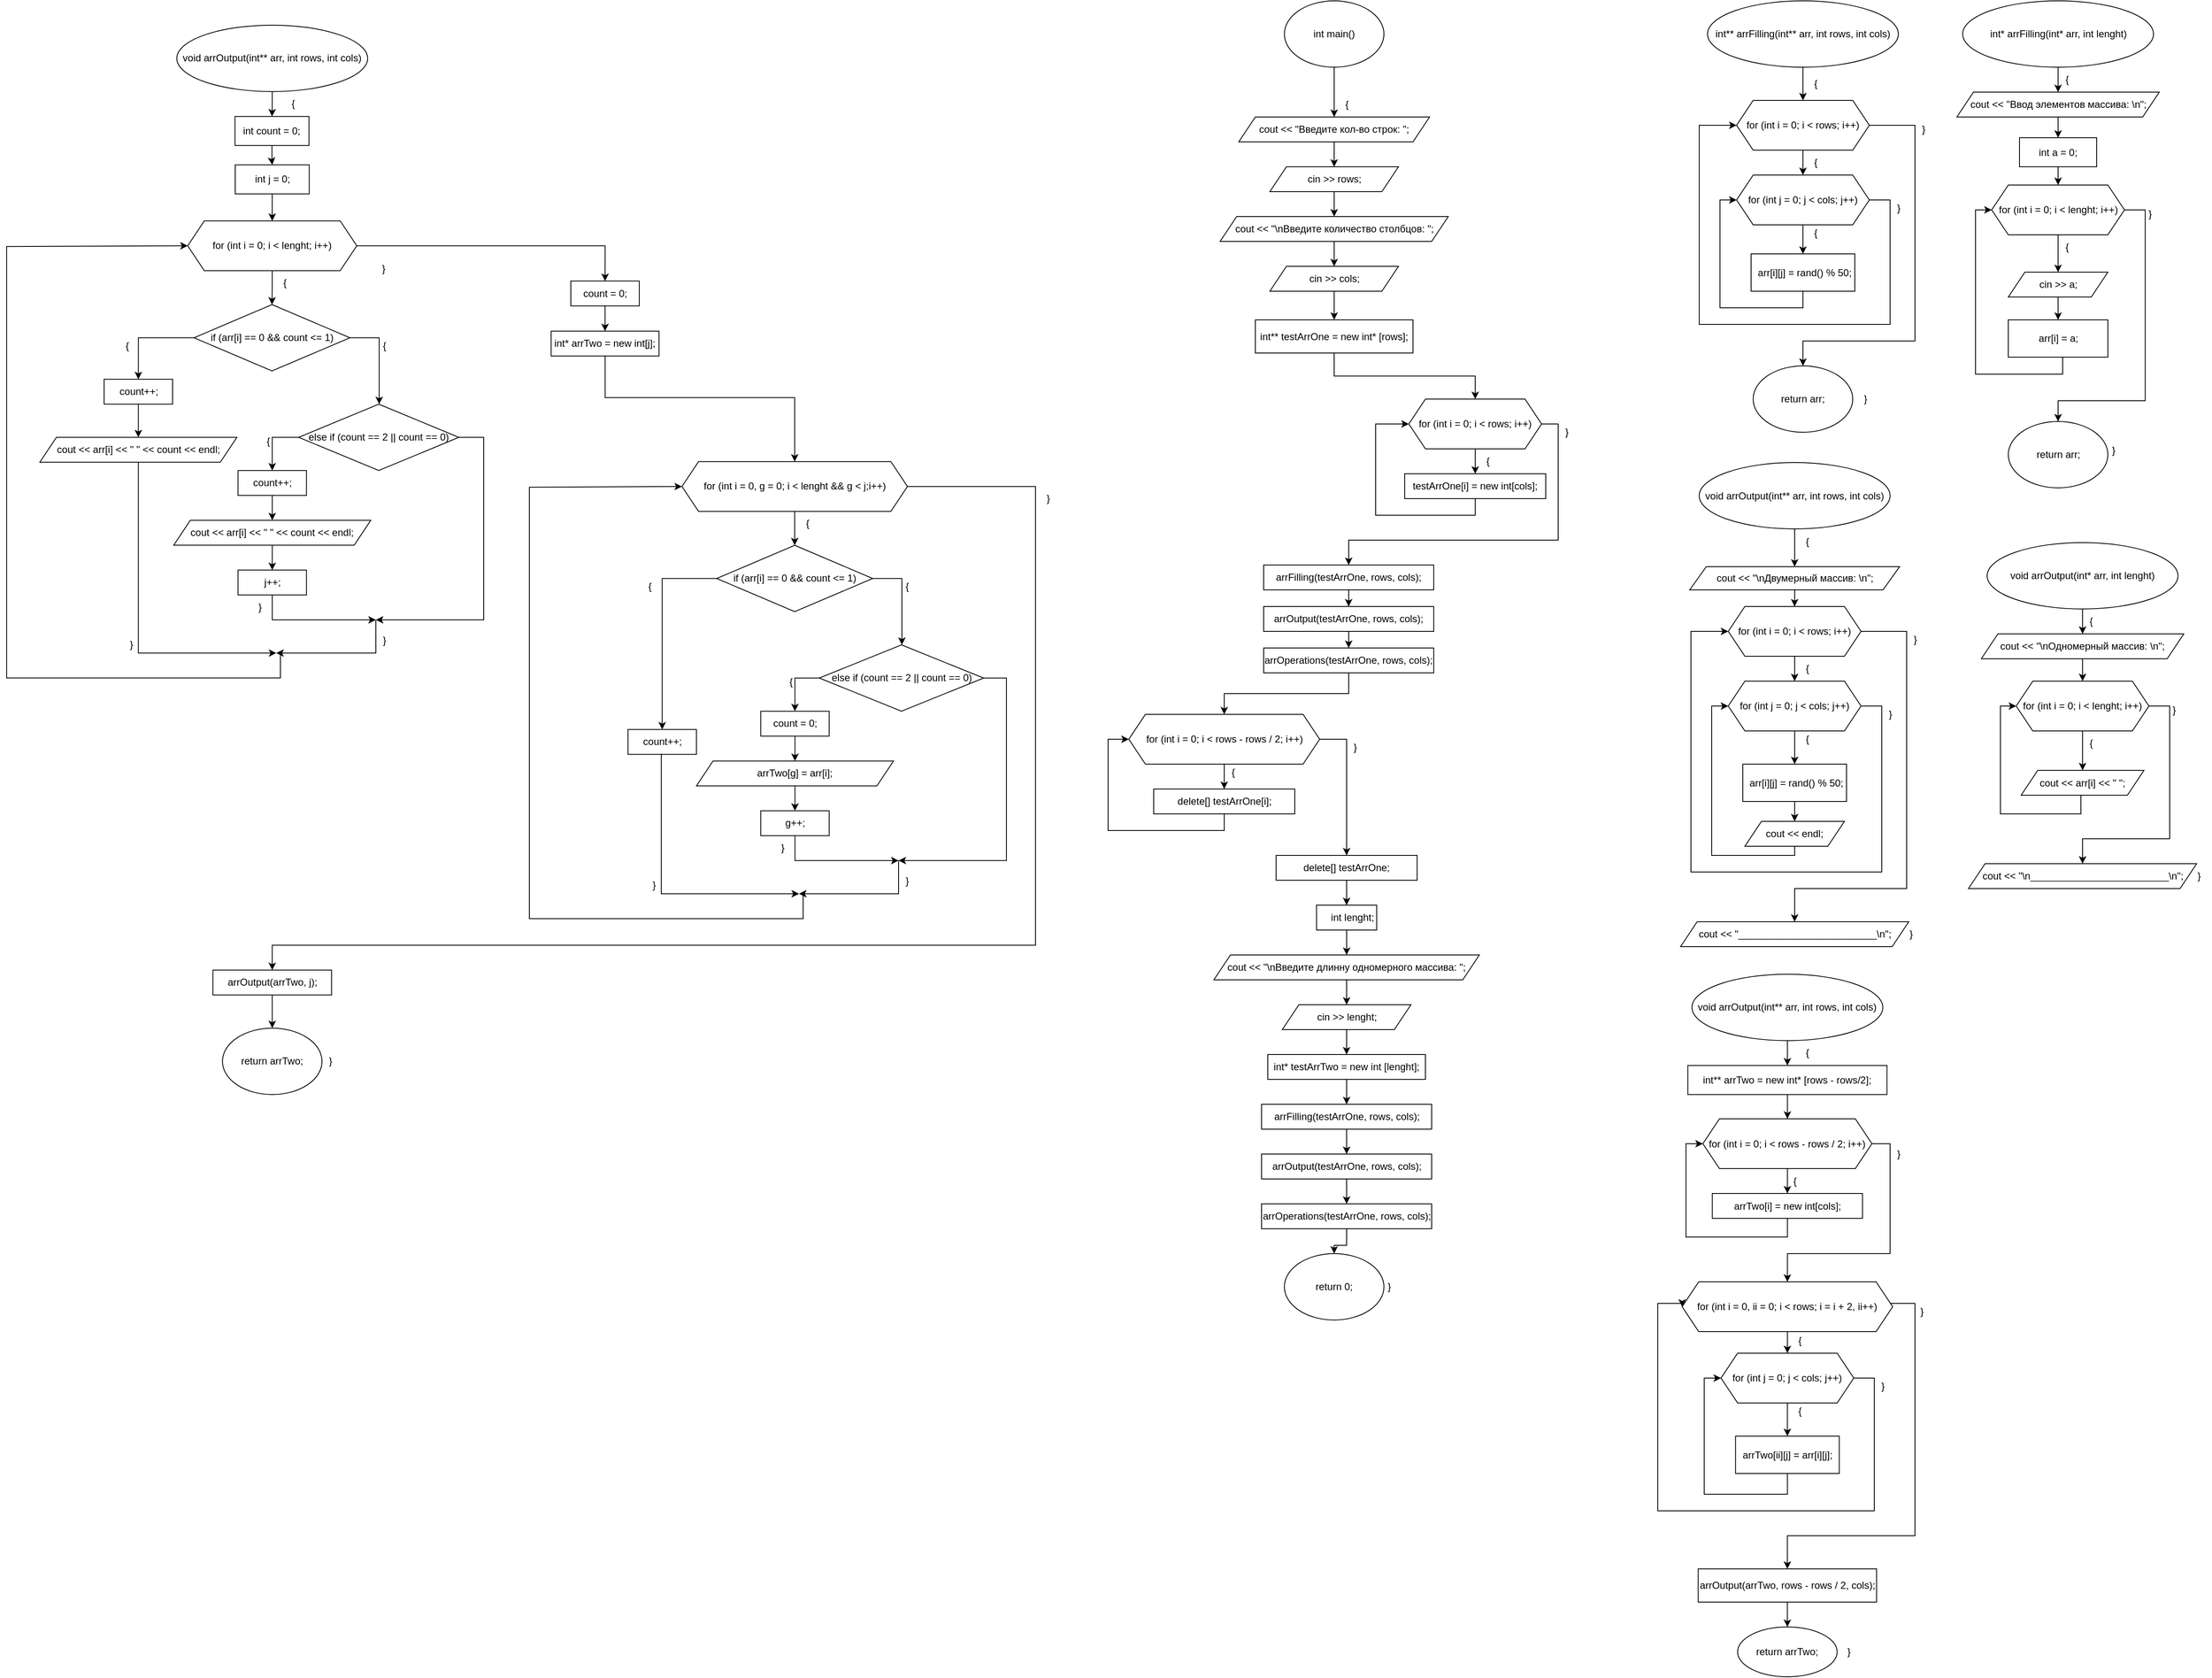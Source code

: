 <mxfile version="20.8.19" type="device"><diagram name="Страница 1" id="EDjvS9u3kNB3kobyO5da"><mxGraphModel dx="3225" dy="1602" grid="1" gridSize="10" guides="1" tooltips="1" connect="1" arrows="1" fold="1" page="1" pageScale="1" pageWidth="827" pageHeight="1169" math="0" shadow="0"><root><mxCell id="0"/><mxCell id="1" parent="0"/><mxCell id="pU0Q7_Ek6RH7h6NJfmrp-7" style="edgeStyle=orthogonalEdgeStyle;rounded=0;orthogonalLoop=1;jettySize=auto;html=1;entryX=0.5;entryY=0;entryDx=0;entryDy=0;" edge="1" parent="1" source="pU0Q7_Ek6RH7h6NJfmrp-1" target="pU0Q7_Ek6RH7h6NJfmrp-2"><mxGeometry relative="1" as="geometry"/></mxCell><mxCell id="pU0Q7_Ek6RH7h6NJfmrp-1" value="int main()" style="ellipse;whiteSpace=wrap;html=1;" vertex="1" parent="1"><mxGeometry x="240" y="180" width="120" height="80" as="geometry"/></mxCell><mxCell id="pU0Q7_Ek6RH7h6NJfmrp-8" style="edgeStyle=orthogonalEdgeStyle;rounded=0;orthogonalLoop=1;jettySize=auto;html=1;entryX=0.5;entryY=0;entryDx=0;entryDy=0;" edge="1" parent="1" source="pU0Q7_Ek6RH7h6NJfmrp-2" target="pU0Q7_Ek6RH7h6NJfmrp-3"><mxGeometry relative="1" as="geometry"/></mxCell><mxCell id="pU0Q7_Ek6RH7h6NJfmrp-2" value="cout &amp;lt;&amp;lt; &quot;Введите кол-во строк: &quot;;" style="shape=parallelogram;perimeter=parallelogramPerimeter;whiteSpace=wrap;html=1;fixedSize=1;" vertex="1" parent="1"><mxGeometry x="185" y="320" width="230" height="30" as="geometry"/></mxCell><mxCell id="pU0Q7_Ek6RH7h6NJfmrp-9" style="edgeStyle=orthogonalEdgeStyle;rounded=0;orthogonalLoop=1;jettySize=auto;html=1;entryX=0.5;entryY=0;entryDx=0;entryDy=0;" edge="1" parent="1" source="pU0Q7_Ek6RH7h6NJfmrp-3" target="pU0Q7_Ek6RH7h6NJfmrp-5"><mxGeometry relative="1" as="geometry"/></mxCell><mxCell id="pU0Q7_Ek6RH7h6NJfmrp-3" value="cin &amp;gt;&amp;gt; rows;" style="shape=parallelogram;perimeter=parallelogramPerimeter;whiteSpace=wrap;html=1;fixedSize=1;" vertex="1" parent="1"><mxGeometry x="222.5" y="380" width="155" height="30" as="geometry"/></mxCell><mxCell id="pU0Q7_Ek6RH7h6NJfmrp-10" style="edgeStyle=orthogonalEdgeStyle;rounded=0;orthogonalLoop=1;jettySize=auto;html=1;entryX=0.5;entryY=0;entryDx=0;entryDy=0;" edge="1" parent="1" source="pU0Q7_Ek6RH7h6NJfmrp-5" target="pU0Q7_Ek6RH7h6NJfmrp-6"><mxGeometry relative="1" as="geometry"/></mxCell><mxCell id="pU0Q7_Ek6RH7h6NJfmrp-5" value="cout &amp;lt;&amp;lt; &quot;\nВведите количество столбцов: &quot;;" style="shape=parallelogram;perimeter=parallelogramPerimeter;whiteSpace=wrap;html=1;fixedSize=1;" vertex="1" parent="1"><mxGeometry x="162.5" y="440" width="275" height="30" as="geometry"/></mxCell><mxCell id="pU0Q7_Ek6RH7h6NJfmrp-12" style="edgeStyle=orthogonalEdgeStyle;rounded=0;orthogonalLoop=1;jettySize=auto;html=1;entryX=0.5;entryY=0;entryDx=0;entryDy=0;" edge="1" parent="1" source="pU0Q7_Ek6RH7h6NJfmrp-6" target="pU0Q7_Ek6RH7h6NJfmrp-11"><mxGeometry relative="1" as="geometry"/></mxCell><mxCell id="pU0Q7_Ek6RH7h6NJfmrp-6" value="cin &amp;gt;&amp;gt; cols;" style="shape=parallelogram;perimeter=parallelogramPerimeter;whiteSpace=wrap;html=1;fixedSize=1;" vertex="1" parent="1"><mxGeometry x="222.5" y="500" width="155" height="30" as="geometry"/></mxCell><mxCell id="pU0Q7_Ek6RH7h6NJfmrp-17" style="edgeStyle=orthogonalEdgeStyle;rounded=0;orthogonalLoop=1;jettySize=auto;html=1;entryX=0.5;entryY=0;entryDx=0;entryDy=0;" edge="1" parent="1" source="pU0Q7_Ek6RH7h6NJfmrp-11" target="pU0Q7_Ek6RH7h6NJfmrp-13"><mxGeometry relative="1" as="geometry"/></mxCell><mxCell id="pU0Q7_Ek6RH7h6NJfmrp-11" value="int** testArrOne = new int* [rows];" style="rounded=0;whiteSpace=wrap;html=1;" vertex="1" parent="1"><mxGeometry x="205" y="564.5" width="190" height="40" as="geometry"/></mxCell><mxCell id="pU0Q7_Ek6RH7h6NJfmrp-19" style="edgeStyle=orthogonalEdgeStyle;rounded=0;orthogonalLoop=1;jettySize=auto;html=1;entryX=0.5;entryY=0;entryDx=0;entryDy=0;" edge="1" parent="1" source="pU0Q7_Ek6RH7h6NJfmrp-13" target="pU0Q7_Ek6RH7h6NJfmrp-18"><mxGeometry relative="1" as="geometry"/></mxCell><mxCell id="pU0Q7_Ek6RH7h6NJfmrp-28" style="edgeStyle=orthogonalEdgeStyle;rounded=0;orthogonalLoop=1;jettySize=auto;html=1;entryX=0.5;entryY=0;entryDx=0;entryDy=0;" edge="1" parent="1" source="pU0Q7_Ek6RH7h6NJfmrp-13" target="pU0Q7_Ek6RH7h6NJfmrp-24"><mxGeometry relative="1" as="geometry"><Array as="points"><mxPoint x="570" y="690"/><mxPoint x="570" y="830"/><mxPoint x="318" y="830"/></Array></mxGeometry></mxCell><mxCell id="pU0Q7_Ek6RH7h6NJfmrp-13" value="for (int i = 0; i &amp;lt; rows; i++)" style="shape=hexagon;perimeter=hexagonPerimeter2;whiteSpace=wrap;html=1;fixedSize=1;" vertex="1" parent="1"><mxGeometry x="390" y="660" width="160" height="60" as="geometry"/></mxCell><mxCell id="pU0Q7_Ek6RH7h6NJfmrp-14" value="{" style="text;html=1;align=center;verticalAlign=middle;resizable=0;points=[];autosize=1;strokeColor=none;fillColor=none;" vertex="1" parent="1"><mxGeometry x="300" y="290" width="30" height="30" as="geometry"/></mxCell><mxCell id="pU0Q7_Ek6RH7h6NJfmrp-23" style="edgeStyle=orthogonalEdgeStyle;rounded=0;orthogonalLoop=1;jettySize=auto;html=1;entryX=0;entryY=0.5;entryDx=0;entryDy=0;" edge="1" parent="1" source="pU0Q7_Ek6RH7h6NJfmrp-18" target="pU0Q7_Ek6RH7h6NJfmrp-13"><mxGeometry relative="1" as="geometry"><Array as="points"><mxPoint x="470" y="800"/><mxPoint x="350" y="800"/><mxPoint x="350" y="690"/></Array></mxGeometry></mxCell><mxCell id="pU0Q7_Ek6RH7h6NJfmrp-18" value="testArrOne[i] = new int[cols];" style="rounded=0;whiteSpace=wrap;html=1;" vertex="1" parent="1"><mxGeometry x="385" y="750" width="170" height="30" as="geometry"/></mxCell><mxCell id="pU0Q7_Ek6RH7h6NJfmrp-20" value="{" style="text;html=1;align=center;verticalAlign=middle;resizable=0;points=[];autosize=1;strokeColor=none;fillColor=none;" vertex="1" parent="1"><mxGeometry x="470" y="720" width="30" height="30" as="geometry"/></mxCell><mxCell id="pU0Q7_Ek6RH7h6NJfmrp-29" style="edgeStyle=orthogonalEdgeStyle;rounded=0;orthogonalLoop=1;jettySize=auto;html=1;entryX=0.5;entryY=0;entryDx=0;entryDy=0;" edge="1" parent="1" source="pU0Q7_Ek6RH7h6NJfmrp-24" target="pU0Q7_Ek6RH7h6NJfmrp-25"><mxGeometry relative="1" as="geometry"/></mxCell><mxCell id="pU0Q7_Ek6RH7h6NJfmrp-24" value="arrFilling(testArrOne, rows, cols);" style="rounded=0;whiteSpace=wrap;html=1;" vertex="1" parent="1"><mxGeometry x="215" y="860" width="205" height="30" as="geometry"/></mxCell><mxCell id="pU0Q7_Ek6RH7h6NJfmrp-30" style="edgeStyle=orthogonalEdgeStyle;rounded=0;orthogonalLoop=1;jettySize=auto;html=1;entryX=0.5;entryY=0;entryDx=0;entryDy=0;" edge="1" parent="1" source="pU0Q7_Ek6RH7h6NJfmrp-25" target="pU0Q7_Ek6RH7h6NJfmrp-26"><mxGeometry relative="1" as="geometry"/></mxCell><mxCell id="pU0Q7_Ek6RH7h6NJfmrp-25" value="arrOutput(testArrOne, rows, cols);" style="rounded=0;whiteSpace=wrap;html=1;" vertex="1" parent="1"><mxGeometry x="215" y="910" width="205" height="30" as="geometry"/></mxCell><mxCell id="pU0Q7_Ek6RH7h6NJfmrp-34" style="edgeStyle=orthogonalEdgeStyle;rounded=0;orthogonalLoop=1;jettySize=auto;html=1;entryX=0.5;entryY=0;entryDx=0;entryDy=0;" edge="1" parent="1" source="pU0Q7_Ek6RH7h6NJfmrp-26" target="pU0Q7_Ek6RH7h6NJfmrp-32"><mxGeometry relative="1" as="geometry"/></mxCell><mxCell id="pU0Q7_Ek6RH7h6NJfmrp-26" value="arrOperations(testArrOne, rows, cols);" style="rounded=0;whiteSpace=wrap;html=1;" vertex="1" parent="1"><mxGeometry x="215" y="960" width="205" height="30" as="geometry"/></mxCell><mxCell id="pU0Q7_Ek6RH7h6NJfmrp-31" value="}" style="text;html=1;align=center;verticalAlign=middle;resizable=0;points=[];autosize=1;strokeColor=none;fillColor=none;" vertex="1" parent="1"><mxGeometry x="565" y="685" width="30" height="30" as="geometry"/></mxCell><mxCell id="pU0Q7_Ek6RH7h6NJfmrp-35" style="edgeStyle=orthogonalEdgeStyle;rounded=0;orthogonalLoop=1;jettySize=auto;html=1;entryX=0.5;entryY=0;entryDx=0;entryDy=0;" edge="1" parent="1" source="pU0Q7_Ek6RH7h6NJfmrp-32" target="pU0Q7_Ek6RH7h6NJfmrp-33"><mxGeometry relative="1" as="geometry"/></mxCell><mxCell id="pU0Q7_Ek6RH7h6NJfmrp-39" style="edgeStyle=orthogonalEdgeStyle;rounded=0;orthogonalLoop=1;jettySize=auto;html=1;entryX=0.5;entryY=0;entryDx=0;entryDy=0;" edge="1" parent="1" source="pU0Q7_Ek6RH7h6NJfmrp-32" target="pU0Q7_Ek6RH7h6NJfmrp-38"><mxGeometry relative="1" as="geometry"><Array as="points"><mxPoint x="315" y="1070"/></Array></mxGeometry></mxCell><mxCell id="pU0Q7_Ek6RH7h6NJfmrp-32" value="for (int i = 0; i &amp;lt; rows - rows / 2; i++)" style="shape=hexagon;perimeter=hexagonPerimeter2;whiteSpace=wrap;html=1;fixedSize=1;" vertex="1" parent="1"><mxGeometry x="52.5" y="1040" width="230" height="60" as="geometry"/></mxCell><mxCell id="pU0Q7_Ek6RH7h6NJfmrp-36" style="edgeStyle=orthogonalEdgeStyle;rounded=0;orthogonalLoop=1;jettySize=auto;html=1;entryX=0;entryY=0.5;entryDx=0;entryDy=0;" edge="1" parent="1" source="pU0Q7_Ek6RH7h6NJfmrp-33" target="pU0Q7_Ek6RH7h6NJfmrp-32"><mxGeometry relative="1" as="geometry"><Array as="points"><mxPoint x="167.5" y="1180"/><mxPoint x="27.5" y="1180"/><mxPoint x="27.5" y="1070"/></Array></mxGeometry></mxCell><mxCell id="pU0Q7_Ek6RH7h6NJfmrp-33" value="delete[] testArrOne[i];" style="rounded=0;whiteSpace=wrap;html=1;" vertex="1" parent="1"><mxGeometry x="82.5" y="1130" width="170" height="30" as="geometry"/></mxCell><mxCell id="pU0Q7_Ek6RH7h6NJfmrp-37" value="{" style="text;html=1;align=center;verticalAlign=middle;resizable=0;points=[];autosize=1;strokeColor=none;fillColor=none;" vertex="1" parent="1"><mxGeometry x="162.5" y="1095" width="30" height="30" as="geometry"/></mxCell><mxCell id="pU0Q7_Ek6RH7h6NJfmrp-42" style="edgeStyle=orthogonalEdgeStyle;rounded=0;orthogonalLoop=1;jettySize=auto;html=1;entryX=0.5;entryY=0;entryDx=0;entryDy=0;" edge="1" parent="1" source="pU0Q7_Ek6RH7h6NJfmrp-38" target="pU0Q7_Ek6RH7h6NJfmrp-41"><mxGeometry relative="1" as="geometry"/></mxCell><mxCell id="pU0Q7_Ek6RH7h6NJfmrp-38" value="delete[] testArrOne;" style="rounded=0;whiteSpace=wrap;html=1;" vertex="1" parent="1"><mxGeometry x="230" y="1210" width="170" height="30" as="geometry"/></mxCell><mxCell id="pU0Q7_Ek6RH7h6NJfmrp-40" value="}" style="text;html=1;align=center;verticalAlign=middle;resizable=0;points=[];autosize=1;strokeColor=none;fillColor=none;" vertex="1" parent="1"><mxGeometry x="310" y="1065" width="30" height="30" as="geometry"/></mxCell><mxCell id="pU0Q7_Ek6RH7h6NJfmrp-45" style="edgeStyle=orthogonalEdgeStyle;rounded=0;orthogonalLoop=1;jettySize=auto;html=1;entryX=0.5;entryY=0;entryDx=0;entryDy=0;" edge="1" parent="1" source="pU0Q7_Ek6RH7h6NJfmrp-41" target="pU0Q7_Ek6RH7h6NJfmrp-43"><mxGeometry relative="1" as="geometry"/></mxCell><mxCell id="pU0Q7_Ek6RH7h6NJfmrp-41" value="&lt;div&gt;&amp;nbsp; &amp;nbsp; int lenght;&lt;/div&gt;" style="rounded=0;whiteSpace=wrap;html=1;" vertex="1" parent="1"><mxGeometry x="278.75" y="1270" width="72.5" height="30" as="geometry"/></mxCell><mxCell id="pU0Q7_Ek6RH7h6NJfmrp-46" style="edgeStyle=orthogonalEdgeStyle;rounded=0;orthogonalLoop=1;jettySize=auto;html=1;entryX=0.5;entryY=0;entryDx=0;entryDy=0;" edge="1" parent="1" source="pU0Q7_Ek6RH7h6NJfmrp-43" target="pU0Q7_Ek6RH7h6NJfmrp-44"><mxGeometry relative="1" as="geometry"/></mxCell><mxCell id="pU0Q7_Ek6RH7h6NJfmrp-43" value="cout &amp;lt;&amp;lt; &quot;\nВведите длинну одномерного массива: &quot;;" style="shape=parallelogram;perimeter=parallelogramPerimeter;whiteSpace=wrap;html=1;fixedSize=1;" vertex="1" parent="1"><mxGeometry x="155" y="1330" width="320" height="30" as="geometry"/></mxCell><mxCell id="pU0Q7_Ek6RH7h6NJfmrp-48" style="edgeStyle=orthogonalEdgeStyle;rounded=0;orthogonalLoop=1;jettySize=auto;html=1;entryX=0.5;entryY=0;entryDx=0;entryDy=0;" edge="1" parent="1" source="pU0Q7_Ek6RH7h6NJfmrp-44" target="pU0Q7_Ek6RH7h6NJfmrp-47"><mxGeometry relative="1" as="geometry"/></mxCell><mxCell id="pU0Q7_Ek6RH7h6NJfmrp-44" value="cin &amp;gt;&amp;gt; lenght;" style="shape=parallelogram;perimeter=parallelogramPerimeter;whiteSpace=wrap;html=1;fixedSize=1;" vertex="1" parent="1"><mxGeometry x="237.5" y="1390" width="155" height="30" as="geometry"/></mxCell><mxCell id="pU0Q7_Ek6RH7h6NJfmrp-52" style="edgeStyle=orthogonalEdgeStyle;rounded=0;orthogonalLoop=1;jettySize=auto;html=1;entryX=0.5;entryY=0;entryDx=0;entryDy=0;" edge="1" parent="1" source="pU0Q7_Ek6RH7h6NJfmrp-47" target="pU0Q7_Ek6RH7h6NJfmrp-49"><mxGeometry relative="1" as="geometry"/></mxCell><mxCell id="pU0Q7_Ek6RH7h6NJfmrp-47" value="int* testArrTwo = new int [lenght];" style="rounded=0;whiteSpace=wrap;html=1;" vertex="1" parent="1"><mxGeometry x="220" y="1450" width="190" height="30" as="geometry"/></mxCell><mxCell id="pU0Q7_Ek6RH7h6NJfmrp-53" style="edgeStyle=orthogonalEdgeStyle;rounded=0;orthogonalLoop=1;jettySize=auto;html=1;entryX=0.5;entryY=0;entryDx=0;entryDy=0;" edge="1" parent="1" source="pU0Q7_Ek6RH7h6NJfmrp-49" target="pU0Q7_Ek6RH7h6NJfmrp-50"><mxGeometry relative="1" as="geometry"/></mxCell><mxCell id="pU0Q7_Ek6RH7h6NJfmrp-49" value="arrFilling(testArrOne, rows, cols);" style="rounded=0;whiteSpace=wrap;html=1;" vertex="1" parent="1"><mxGeometry x="212.5" y="1510" width="205" height="30" as="geometry"/></mxCell><mxCell id="pU0Q7_Ek6RH7h6NJfmrp-54" style="edgeStyle=orthogonalEdgeStyle;rounded=0;orthogonalLoop=1;jettySize=auto;html=1;entryX=0.5;entryY=0;entryDx=0;entryDy=0;" edge="1" parent="1" source="pU0Q7_Ek6RH7h6NJfmrp-50" target="pU0Q7_Ek6RH7h6NJfmrp-51"><mxGeometry relative="1" as="geometry"/></mxCell><mxCell id="pU0Q7_Ek6RH7h6NJfmrp-50" value="arrOutput(testArrOne, rows, cols);" style="rounded=0;whiteSpace=wrap;html=1;" vertex="1" parent="1"><mxGeometry x="212.5" y="1570" width="205" height="30" as="geometry"/></mxCell><mxCell id="pU0Q7_Ek6RH7h6NJfmrp-56" style="edgeStyle=orthogonalEdgeStyle;rounded=0;orthogonalLoop=1;jettySize=auto;html=1;entryX=0.5;entryY=0;entryDx=0;entryDy=0;" edge="1" parent="1" source="pU0Q7_Ek6RH7h6NJfmrp-51" target="pU0Q7_Ek6RH7h6NJfmrp-55"><mxGeometry relative="1" as="geometry"/></mxCell><mxCell id="pU0Q7_Ek6RH7h6NJfmrp-51" value="arrOperations(testArrOne, rows, cols);" style="rounded=0;whiteSpace=wrap;html=1;" vertex="1" parent="1"><mxGeometry x="212.5" y="1630" width="205" height="30" as="geometry"/></mxCell><mxCell id="pU0Q7_Ek6RH7h6NJfmrp-55" value="return 0;" style="ellipse;whiteSpace=wrap;html=1;" vertex="1" parent="1"><mxGeometry x="240" y="1690" width="120" height="80" as="geometry"/></mxCell><mxCell id="pU0Q7_Ek6RH7h6NJfmrp-57" value="}" style="text;html=1;align=center;verticalAlign=middle;resizable=0;points=[];autosize=1;strokeColor=none;fillColor=none;" vertex="1" parent="1"><mxGeometry x="351.25" y="1715" width="30" height="30" as="geometry"/></mxCell><mxCell id="pU0Q7_Ek6RH7h6NJfmrp-61" style="edgeStyle=orthogonalEdgeStyle;rounded=0;orthogonalLoop=1;jettySize=auto;html=1;entryX=0.5;entryY=0;entryDx=0;entryDy=0;" edge="1" parent="1" source="pU0Q7_Ek6RH7h6NJfmrp-58" target="pU0Q7_Ek6RH7h6NJfmrp-59"><mxGeometry relative="1" as="geometry"/></mxCell><mxCell id="pU0Q7_Ek6RH7h6NJfmrp-58" value="int** arrFilling(int** arr, int rows, int cols)" style="ellipse;whiteSpace=wrap;html=1;" vertex="1" parent="1"><mxGeometry x="750" y="180" width="230" height="80" as="geometry"/></mxCell><mxCell id="pU0Q7_Ek6RH7h6NJfmrp-62" style="edgeStyle=orthogonalEdgeStyle;rounded=0;orthogonalLoop=1;jettySize=auto;html=1;entryX=0.5;entryY=0;entryDx=0;entryDy=0;" edge="1" parent="1" source="pU0Q7_Ek6RH7h6NJfmrp-59" target="pU0Q7_Ek6RH7h6NJfmrp-60"><mxGeometry relative="1" as="geometry"/></mxCell><mxCell id="pU0Q7_Ek6RH7h6NJfmrp-73" style="edgeStyle=orthogonalEdgeStyle;rounded=0;orthogonalLoop=1;jettySize=auto;html=1;entryX=0.5;entryY=0;entryDx=0;entryDy=0;" edge="1" parent="1" source="pU0Q7_Ek6RH7h6NJfmrp-59" target="pU0Q7_Ek6RH7h6NJfmrp-65"><mxGeometry relative="1" as="geometry"><Array as="points"><mxPoint x="1000" y="330"/><mxPoint x="1000" y="590"/><mxPoint x="865" y="590"/></Array></mxGeometry></mxCell><mxCell id="pU0Q7_Ek6RH7h6NJfmrp-59" value="for (int i = 0; i &amp;lt; rows; i++)" style="shape=hexagon;perimeter=hexagonPerimeter2;whiteSpace=wrap;html=1;fixedSize=1;" vertex="1" parent="1"><mxGeometry x="785" y="300" width="160" height="60" as="geometry"/></mxCell><mxCell id="pU0Q7_Ek6RH7h6NJfmrp-64" style="edgeStyle=orthogonalEdgeStyle;rounded=0;orthogonalLoop=1;jettySize=auto;html=1;entryX=0.5;entryY=0;entryDx=0;entryDy=0;" edge="1" parent="1" source="pU0Q7_Ek6RH7h6NJfmrp-60" target="pU0Q7_Ek6RH7h6NJfmrp-63"><mxGeometry relative="1" as="geometry"/></mxCell><mxCell id="pU0Q7_Ek6RH7h6NJfmrp-69" style="edgeStyle=orthogonalEdgeStyle;rounded=0;orthogonalLoop=1;jettySize=auto;html=1;entryX=0;entryY=0.5;entryDx=0;entryDy=0;" edge="1" parent="1" source="pU0Q7_Ek6RH7h6NJfmrp-60" target="pU0Q7_Ek6RH7h6NJfmrp-59"><mxGeometry relative="1" as="geometry"><Array as="points"><mxPoint x="970" y="420"/><mxPoint x="970" y="570"/><mxPoint x="740" y="570"/><mxPoint x="740" y="330"/></Array></mxGeometry></mxCell><mxCell id="pU0Q7_Ek6RH7h6NJfmrp-60" value="for (int j = 0; j &amp;lt; cols; j++)" style="shape=hexagon;perimeter=hexagonPerimeter2;whiteSpace=wrap;html=1;fixedSize=1;" vertex="1" parent="1"><mxGeometry x="785" y="390" width="160" height="60" as="geometry"/></mxCell><mxCell id="pU0Q7_Ek6RH7h6NJfmrp-68" style="edgeStyle=orthogonalEdgeStyle;rounded=0;orthogonalLoop=1;jettySize=auto;html=1;entryX=0;entryY=0.5;entryDx=0;entryDy=0;" edge="1" parent="1" source="pU0Q7_Ek6RH7h6NJfmrp-63" target="pU0Q7_Ek6RH7h6NJfmrp-60"><mxGeometry relative="1" as="geometry"><Array as="points"><mxPoint x="865" y="550"/><mxPoint x="765" y="550"/><mxPoint x="765" y="420"/></Array></mxGeometry></mxCell><mxCell id="pU0Q7_Ek6RH7h6NJfmrp-63" value="&amp;nbsp;arr[i][j] = rand() % 50;" style="rounded=0;whiteSpace=wrap;html=1;" vertex="1" parent="1"><mxGeometry x="802.5" y="485" width="125" height="45" as="geometry"/></mxCell><mxCell id="pU0Q7_Ek6RH7h6NJfmrp-65" value="return arr;" style="ellipse;whiteSpace=wrap;html=1;" vertex="1" parent="1"><mxGeometry x="805" y="620" width="120" height="80" as="geometry"/></mxCell><mxCell id="pU0Q7_Ek6RH7h6NJfmrp-66" value="}" style="text;html=1;align=center;verticalAlign=middle;resizable=0;points=[];autosize=1;strokeColor=none;fillColor=none;" vertex="1" parent="1"><mxGeometry x="925" y="645" width="30" height="30" as="geometry"/></mxCell><mxCell id="pU0Q7_Ek6RH7h6NJfmrp-67" value="{" style="text;html=1;align=center;verticalAlign=middle;resizable=0;points=[];autosize=1;strokeColor=none;fillColor=none;" vertex="1" parent="1"><mxGeometry x="865" y="265" width="30" height="30" as="geometry"/></mxCell><mxCell id="pU0Q7_Ek6RH7h6NJfmrp-70" value="{" style="text;html=1;align=center;verticalAlign=middle;resizable=0;points=[];autosize=1;strokeColor=none;fillColor=none;" vertex="1" parent="1"><mxGeometry x="865" y="445" width="30" height="30" as="geometry"/></mxCell><mxCell id="pU0Q7_Ek6RH7h6NJfmrp-71" value="{" style="text;html=1;align=center;verticalAlign=middle;resizable=0;points=[];autosize=1;strokeColor=none;fillColor=none;" vertex="1" parent="1"><mxGeometry x="865" y="360" width="30" height="30" as="geometry"/></mxCell><mxCell id="pU0Q7_Ek6RH7h6NJfmrp-72" value="}" style="text;html=1;align=center;verticalAlign=middle;resizable=0;points=[];autosize=1;strokeColor=none;fillColor=none;" vertex="1" parent="1"><mxGeometry x="965" y="415" width="30" height="30" as="geometry"/></mxCell><mxCell id="pU0Q7_Ek6RH7h6NJfmrp-74" value="}" style="text;html=1;align=center;verticalAlign=middle;resizable=0;points=[];autosize=1;strokeColor=none;fillColor=none;" vertex="1" parent="1"><mxGeometry x="995" y="320" width="30" height="30" as="geometry"/></mxCell><mxCell id="pU0Q7_Ek6RH7h6NJfmrp-103" style="edgeStyle=orthogonalEdgeStyle;rounded=0;orthogonalLoop=1;jettySize=auto;html=1;entryX=0.5;entryY=0;entryDx=0;entryDy=0;" edge="1" parent="1" source="pU0Q7_Ek6RH7h6NJfmrp-76" target="pU0Q7_Ek6RH7h6NJfmrp-100"><mxGeometry relative="1" as="geometry"/></mxCell><mxCell id="pU0Q7_Ek6RH7h6NJfmrp-76" value="int* arrFilling(int* arr, int lenght)" style="ellipse;whiteSpace=wrap;html=1;" vertex="1" parent="1"><mxGeometry x="1057.5" y="180" width="230" height="80" as="geometry"/></mxCell><mxCell id="pU0Q7_Ek6RH7h6NJfmrp-77" style="edgeStyle=orthogonalEdgeStyle;rounded=0;orthogonalLoop=1;jettySize=auto;html=1;entryX=0.5;entryY=0;entryDx=0;entryDy=0;" edge="1" parent="1" source="pU0Q7_Ek6RH7h6NJfmrp-79" target="pU0Q7_Ek6RH7h6NJfmrp-92"><mxGeometry relative="1" as="geometry"><mxPoint x="1172.5" y="492" as="targetPoint"/></mxGeometry></mxCell><mxCell id="pU0Q7_Ek6RH7h6NJfmrp-78" style="edgeStyle=orthogonalEdgeStyle;rounded=0;orthogonalLoop=1;jettySize=auto;html=1;entryX=0.5;entryY=0;entryDx=0;entryDy=0;" edge="1" parent="1" source="pU0Q7_Ek6RH7h6NJfmrp-79" target="pU0Q7_Ek6RH7h6NJfmrp-85"><mxGeometry relative="1" as="geometry"><Array as="points"><mxPoint x="1277.5" y="432"/><mxPoint x="1277.5" y="662"/><mxPoint x="1172.5" y="662"/></Array></mxGeometry></mxCell><mxCell id="pU0Q7_Ek6RH7h6NJfmrp-79" value="for (int i = 0; i &amp;lt; lenght; i++)" style="shape=hexagon;perimeter=hexagonPerimeter2;whiteSpace=wrap;html=1;fixedSize=1;" vertex="1" parent="1"><mxGeometry x="1092.5" y="402" width="160" height="60" as="geometry"/></mxCell><mxCell id="pU0Q7_Ek6RH7h6NJfmrp-99" style="edgeStyle=orthogonalEdgeStyle;rounded=0;orthogonalLoop=1;jettySize=auto;html=1;entryX=0;entryY=0.5;entryDx=0;entryDy=0;" edge="1" parent="1" source="pU0Q7_Ek6RH7h6NJfmrp-84" target="pU0Q7_Ek6RH7h6NJfmrp-79"><mxGeometry relative="1" as="geometry"><Array as="points"><mxPoint x="1178" y="630"/><mxPoint x="1073" y="630"/><mxPoint x="1073" y="432"/></Array></mxGeometry></mxCell><mxCell id="pU0Q7_Ek6RH7h6NJfmrp-84" value="arr[i] = a;" style="rounded=0;whiteSpace=wrap;html=1;" vertex="1" parent="1"><mxGeometry x="1112.5" y="564.5" width="120" height="45" as="geometry"/></mxCell><mxCell id="pU0Q7_Ek6RH7h6NJfmrp-85" value="return arr;" style="ellipse;whiteSpace=wrap;html=1;" vertex="1" parent="1"><mxGeometry x="1112.5" y="687" width="120" height="80" as="geometry"/></mxCell><mxCell id="pU0Q7_Ek6RH7h6NJfmrp-86" value="}" style="text;html=1;align=center;verticalAlign=middle;resizable=0;points=[];autosize=1;strokeColor=none;fillColor=none;" vertex="1" parent="1"><mxGeometry x="1223.5" y="706.5" width="30" height="30" as="geometry"/></mxCell><mxCell id="pU0Q7_Ek6RH7h6NJfmrp-87" value="{" style="text;html=1;align=center;verticalAlign=middle;resizable=0;points=[];autosize=1;strokeColor=none;fillColor=none;" vertex="1" parent="1"><mxGeometry x="1167.5" y="260" width="30" height="30" as="geometry"/></mxCell><mxCell id="pU0Q7_Ek6RH7h6NJfmrp-89" value="{" style="text;html=1;align=center;verticalAlign=middle;resizable=0;points=[];autosize=1;strokeColor=none;fillColor=none;" vertex="1" parent="1"><mxGeometry x="1167.5" y="462" width="30" height="30" as="geometry"/></mxCell><mxCell id="pU0Q7_Ek6RH7h6NJfmrp-91" value="}" style="text;html=1;align=center;verticalAlign=middle;resizable=0;points=[];autosize=1;strokeColor=none;fillColor=none;" vertex="1" parent="1"><mxGeometry x="1267.5" y="422" width="30" height="30" as="geometry"/></mxCell><mxCell id="pU0Q7_Ek6RH7h6NJfmrp-96" style="edgeStyle=orthogonalEdgeStyle;rounded=0;orthogonalLoop=1;jettySize=auto;html=1;entryX=0.5;entryY=0;entryDx=0;entryDy=0;" edge="1" parent="1" source="pU0Q7_Ek6RH7h6NJfmrp-92" target="pU0Q7_Ek6RH7h6NJfmrp-84"><mxGeometry relative="1" as="geometry"/></mxCell><mxCell id="pU0Q7_Ek6RH7h6NJfmrp-92" value="cin &amp;gt;&amp;gt; a;" style="shape=parallelogram;perimeter=parallelogramPerimeter;whiteSpace=wrap;html=1;fixedSize=1;" vertex="1" parent="1"><mxGeometry x="1112.5" y="507" width="120" height="30" as="geometry"/></mxCell><mxCell id="pU0Q7_Ek6RH7h6NJfmrp-105" style="edgeStyle=orthogonalEdgeStyle;rounded=0;orthogonalLoop=1;jettySize=auto;html=1;entryX=0.5;entryY=0;entryDx=0;entryDy=0;" edge="1" parent="1" source="pU0Q7_Ek6RH7h6NJfmrp-100" target="pU0Q7_Ek6RH7h6NJfmrp-104"><mxGeometry relative="1" as="geometry"/></mxCell><mxCell id="pU0Q7_Ek6RH7h6NJfmrp-100" value="cout &amp;lt;&amp;lt; &quot;Ввод элементов массива: \n&quot;;" style="shape=parallelogram;perimeter=parallelogramPerimeter;whiteSpace=wrap;html=1;fixedSize=1;" vertex="1" parent="1"><mxGeometry x="1050.5" y="290" width="244" height="30" as="geometry"/></mxCell><mxCell id="pU0Q7_Ek6RH7h6NJfmrp-108" style="edgeStyle=orthogonalEdgeStyle;rounded=0;orthogonalLoop=1;jettySize=auto;html=1;entryX=0.5;entryY=0;entryDx=0;entryDy=0;" edge="1" parent="1" source="pU0Q7_Ek6RH7h6NJfmrp-104" target="pU0Q7_Ek6RH7h6NJfmrp-79"><mxGeometry relative="1" as="geometry"/></mxCell><mxCell id="pU0Q7_Ek6RH7h6NJfmrp-104" value="int a = 0;" style="rounded=0;whiteSpace=wrap;html=1;" vertex="1" parent="1"><mxGeometry x="1126" y="345" width="93" height="35" as="geometry"/></mxCell><mxCell id="pU0Q7_Ek6RH7h6NJfmrp-126" style="edgeStyle=orthogonalEdgeStyle;rounded=0;orthogonalLoop=1;jettySize=auto;html=1;entryX=0.5;entryY=0;entryDx=0;entryDy=0;" edge="1" parent="1" source="pU0Q7_Ek6RH7h6NJfmrp-110" target="pU0Q7_Ek6RH7h6NJfmrp-125"><mxGeometry relative="1" as="geometry"/></mxCell><mxCell id="pU0Q7_Ek6RH7h6NJfmrp-110" value="void arrOutput(int** arr, int rows, int cols)" style="ellipse;whiteSpace=wrap;html=1;" vertex="1" parent="1"><mxGeometry x="740" y="736.5" width="230" height="80" as="geometry"/></mxCell><mxCell id="pU0Q7_Ek6RH7h6NJfmrp-111" style="edgeStyle=orthogonalEdgeStyle;rounded=0;orthogonalLoop=1;jettySize=auto;html=1;entryX=0.5;entryY=0;entryDx=0;entryDy=0;" edge="1" parent="1" source="pU0Q7_Ek6RH7h6NJfmrp-113" target="pU0Q7_Ek6RH7h6NJfmrp-116"><mxGeometry relative="1" as="geometry"/></mxCell><mxCell id="pU0Q7_Ek6RH7h6NJfmrp-112" style="edgeStyle=orthogonalEdgeStyle;rounded=0;orthogonalLoop=1;jettySize=auto;html=1;entryX=0.5;entryY=0;entryDx=0;entryDy=0;" edge="1" parent="1" source="pU0Q7_Ek6RH7h6NJfmrp-113" target="pU0Q7_Ek6RH7h6NJfmrp-130"><mxGeometry relative="1" as="geometry"><Array as="points"><mxPoint x="990" y="940"/><mxPoint x="990" y="1250"/><mxPoint x="855" y="1250"/></Array><mxPoint x="855" y="1280" as="targetPoint"/></mxGeometry></mxCell><mxCell id="pU0Q7_Ek6RH7h6NJfmrp-113" value="for (int i = 0; i &amp;lt; rows; i++)" style="shape=hexagon;perimeter=hexagonPerimeter2;whiteSpace=wrap;html=1;fixedSize=1;" vertex="1" parent="1"><mxGeometry x="775" y="910" width="160" height="60" as="geometry"/></mxCell><mxCell id="pU0Q7_Ek6RH7h6NJfmrp-114" style="edgeStyle=orthogonalEdgeStyle;rounded=0;orthogonalLoop=1;jettySize=auto;html=1;entryX=0.5;entryY=0;entryDx=0;entryDy=0;" edge="1" parent="1" source="pU0Q7_Ek6RH7h6NJfmrp-116" target="pU0Q7_Ek6RH7h6NJfmrp-118"><mxGeometry relative="1" as="geometry"/></mxCell><mxCell id="pU0Q7_Ek6RH7h6NJfmrp-115" style="edgeStyle=orthogonalEdgeStyle;rounded=0;orthogonalLoop=1;jettySize=auto;html=1;entryX=0;entryY=0.5;entryDx=0;entryDy=0;" edge="1" parent="1" source="pU0Q7_Ek6RH7h6NJfmrp-116" target="pU0Q7_Ek6RH7h6NJfmrp-113"><mxGeometry relative="1" as="geometry"><Array as="points"><mxPoint x="960" y="1030"/><mxPoint x="960" y="1230"/><mxPoint x="730" y="1230"/><mxPoint x="730" y="940"/></Array></mxGeometry></mxCell><mxCell id="pU0Q7_Ek6RH7h6NJfmrp-116" value="for (int j = 0; j &amp;lt; cols; j++)" style="shape=hexagon;perimeter=hexagonPerimeter2;whiteSpace=wrap;html=1;fixedSize=1;" vertex="1" parent="1"><mxGeometry x="775" y="1000" width="160" height="60" as="geometry"/></mxCell><mxCell id="pU0Q7_Ek6RH7h6NJfmrp-117" style="edgeStyle=orthogonalEdgeStyle;rounded=0;orthogonalLoop=1;jettySize=auto;html=1;entryX=0;entryY=0.5;entryDx=0;entryDy=0;exitX=0.5;exitY=1;exitDx=0;exitDy=0;" edge="1" parent="1" source="pU0Q7_Ek6RH7h6NJfmrp-128" target="pU0Q7_Ek6RH7h6NJfmrp-116"><mxGeometry relative="1" as="geometry"><Array as="points"><mxPoint x="855" y="1210"/><mxPoint x="755" y="1210"/><mxPoint x="755" y="1030"/></Array><mxPoint x="855" y="1170" as="sourcePoint"/></mxGeometry></mxCell><mxCell id="pU0Q7_Ek6RH7h6NJfmrp-129" style="edgeStyle=orthogonalEdgeStyle;rounded=0;orthogonalLoop=1;jettySize=auto;html=1;entryX=0.5;entryY=0;entryDx=0;entryDy=0;" edge="1" parent="1" source="pU0Q7_Ek6RH7h6NJfmrp-118" target="pU0Q7_Ek6RH7h6NJfmrp-128"><mxGeometry relative="1" as="geometry"/></mxCell><mxCell id="pU0Q7_Ek6RH7h6NJfmrp-118" value="&amp;nbsp;arr[i][j] = rand() % 50;" style="rounded=0;whiteSpace=wrap;html=1;" vertex="1" parent="1"><mxGeometry x="792.5" y="1100" width="125" height="45" as="geometry"/></mxCell><mxCell id="pU0Q7_Ek6RH7h6NJfmrp-120" value="}" style="text;html=1;align=center;verticalAlign=middle;resizable=0;points=[];autosize=1;strokeColor=none;fillColor=none;" vertex="1" parent="1"><mxGeometry x="980" y="1290" width="30" height="30" as="geometry"/></mxCell><mxCell id="pU0Q7_Ek6RH7h6NJfmrp-121" value="{" style="text;html=1;align=center;verticalAlign=middle;resizable=0;points=[];autosize=1;strokeColor=none;fillColor=none;" vertex="1" parent="1"><mxGeometry x="855" y="816.5" width="30" height="30" as="geometry"/></mxCell><mxCell id="pU0Q7_Ek6RH7h6NJfmrp-122" value="{" style="text;html=1;align=center;verticalAlign=middle;resizable=0;points=[];autosize=1;strokeColor=none;fillColor=none;" vertex="1" parent="1"><mxGeometry x="855" y="1055" width="30" height="30" as="geometry"/></mxCell><mxCell id="pU0Q7_Ek6RH7h6NJfmrp-123" value="{" style="text;html=1;align=center;verticalAlign=middle;resizable=0;points=[];autosize=1;strokeColor=none;fillColor=none;" vertex="1" parent="1"><mxGeometry x="855" y="970" width="30" height="30" as="geometry"/></mxCell><mxCell id="pU0Q7_Ek6RH7h6NJfmrp-124" value="}" style="text;html=1;align=center;verticalAlign=middle;resizable=0;points=[];autosize=1;strokeColor=none;fillColor=none;" vertex="1" parent="1"><mxGeometry x="955" y="1025" width="30" height="30" as="geometry"/></mxCell><mxCell id="pU0Q7_Ek6RH7h6NJfmrp-127" style="edgeStyle=orthogonalEdgeStyle;rounded=0;orthogonalLoop=1;jettySize=auto;html=1;entryX=0.5;entryY=0;entryDx=0;entryDy=0;" edge="1" parent="1" source="pU0Q7_Ek6RH7h6NJfmrp-125" target="pU0Q7_Ek6RH7h6NJfmrp-113"><mxGeometry relative="1" as="geometry"/></mxCell><mxCell id="pU0Q7_Ek6RH7h6NJfmrp-125" value="cout &amp;lt;&amp;lt; &quot;\nДвумерный массив: \n&quot;;" style="shape=parallelogram;perimeter=parallelogramPerimeter;whiteSpace=wrap;html=1;fixedSize=1;" vertex="1" parent="1"><mxGeometry x="728.5" y="862" width="253" height="28" as="geometry"/></mxCell><mxCell id="pU0Q7_Ek6RH7h6NJfmrp-128" value="cout &amp;lt;&amp;lt; endl;" style="shape=parallelogram;perimeter=parallelogramPerimeter;whiteSpace=wrap;html=1;fixedSize=1;" vertex="1" parent="1"><mxGeometry x="795" y="1169" width="120" height="30" as="geometry"/></mxCell><mxCell id="pU0Q7_Ek6RH7h6NJfmrp-130" value="cout &amp;lt;&amp;lt; &quot;_________________________\n&quot;;" style="shape=parallelogram;perimeter=parallelogramPerimeter;whiteSpace=wrap;html=1;fixedSize=1;" vertex="1" parent="1"><mxGeometry x="717.5" y="1290" width="275" height="30" as="geometry"/></mxCell><mxCell id="pU0Q7_Ek6RH7h6NJfmrp-131" style="edgeStyle=orthogonalEdgeStyle;rounded=0;orthogonalLoop=1;jettySize=auto;html=1;entryX=0.5;entryY=0;entryDx=0;entryDy=0;" edge="1" parent="1" source="pU0Q7_Ek6RH7h6NJfmrp-132" target="pU0Q7_Ek6RH7h6NJfmrp-146"><mxGeometry relative="1" as="geometry"/></mxCell><mxCell id="pU0Q7_Ek6RH7h6NJfmrp-132" value="void arrOutput(int* arr, int lenght)" style="ellipse;whiteSpace=wrap;html=1;" vertex="1" parent="1"><mxGeometry x="1087" y="833" width="230" height="80" as="geometry"/></mxCell><mxCell id="pU0Q7_Ek6RH7h6NJfmrp-133" style="edgeStyle=orthogonalEdgeStyle;rounded=0;orthogonalLoop=1;jettySize=auto;html=1;entryX=0.5;entryY=0;entryDx=0;entryDy=0;" edge="1" parent="1" source="pU0Q7_Ek6RH7h6NJfmrp-135" target="pU0Q7_Ek6RH7h6NJfmrp-144"><mxGeometry relative="1" as="geometry"><mxPoint x="1202" y="1090" as="targetPoint"/></mxGeometry></mxCell><mxCell id="pU0Q7_Ek6RH7h6NJfmrp-134" style="edgeStyle=orthogonalEdgeStyle;rounded=0;orthogonalLoop=1;jettySize=auto;html=1;entryX=0.5;entryY=0;entryDx=0;entryDy=0;" edge="1" parent="1" source="pU0Q7_Ek6RH7h6NJfmrp-135" target="pU0Q7_Ek6RH7h6NJfmrp-150"><mxGeometry relative="1" as="geometry"><Array as="points"><mxPoint x="1307" y="1030"/><mxPoint x="1307" y="1190"/><mxPoint x="1202" y="1190"/></Array><mxPoint x="1202" y="1285" as="targetPoint"/></mxGeometry></mxCell><mxCell id="pU0Q7_Ek6RH7h6NJfmrp-135" value="for (int i = 0; i &amp;lt; lenght; i++)" style="shape=hexagon;perimeter=hexagonPerimeter2;whiteSpace=wrap;html=1;fixedSize=1;" vertex="1" parent="1"><mxGeometry x="1122" y="1000" width="160" height="60" as="geometry"/></mxCell><mxCell id="pU0Q7_Ek6RH7h6NJfmrp-136" style="edgeStyle=orthogonalEdgeStyle;rounded=0;orthogonalLoop=1;jettySize=auto;html=1;entryX=0;entryY=0.5;entryDx=0;entryDy=0;exitX=0.5;exitY=1;exitDx=0;exitDy=0;" edge="1" parent="1" source="pU0Q7_Ek6RH7h6NJfmrp-144" target="pU0Q7_Ek6RH7h6NJfmrp-135"><mxGeometry relative="1" as="geometry"><Array as="points"><mxPoint x="1200" y="1138"/><mxPoint x="1200" y="1160"/><mxPoint x="1103" y="1160"/><mxPoint x="1103" y="1030"/></Array><mxPoint x="1207.524" y="1207.5" as="sourcePoint"/></mxGeometry></mxCell><mxCell id="pU0Q7_Ek6RH7h6NJfmrp-139" value="}" style="text;html=1;align=center;verticalAlign=middle;resizable=0;points=[];autosize=1;strokeColor=none;fillColor=none;" vertex="1" parent="1"><mxGeometry x="1327" y="1220" width="30" height="30" as="geometry"/></mxCell><mxCell id="pU0Q7_Ek6RH7h6NJfmrp-140" value="{" style="text;html=1;align=center;verticalAlign=middle;resizable=0;points=[];autosize=1;strokeColor=none;fillColor=none;" vertex="1" parent="1"><mxGeometry x="1197" y="913" width="30" height="30" as="geometry"/></mxCell><mxCell id="pU0Q7_Ek6RH7h6NJfmrp-141" value="{" style="text;html=1;align=center;verticalAlign=middle;resizable=0;points=[];autosize=1;strokeColor=none;fillColor=none;" vertex="1" parent="1"><mxGeometry x="1197" y="1060" width="30" height="30" as="geometry"/></mxCell><mxCell id="pU0Q7_Ek6RH7h6NJfmrp-142" value="}" style="text;html=1;align=center;verticalAlign=middle;resizable=0;points=[];autosize=1;strokeColor=none;fillColor=none;" vertex="1" parent="1"><mxGeometry x="1297" y="1020" width="30" height="30" as="geometry"/></mxCell><mxCell id="pU0Q7_Ek6RH7h6NJfmrp-144" value="cout &amp;lt;&amp;lt; arr[i] &amp;lt;&amp;lt; &quot; &quot;;" style="shape=parallelogram;perimeter=parallelogramPerimeter;whiteSpace=wrap;html=1;fixedSize=1;" vertex="1" parent="1"><mxGeometry x="1128" y="1107.5" width="148" height="30" as="geometry"/></mxCell><mxCell id="pU0Q7_Ek6RH7h6NJfmrp-149" style="edgeStyle=orthogonalEdgeStyle;rounded=0;orthogonalLoop=1;jettySize=auto;html=1;entryX=0.5;entryY=0;entryDx=0;entryDy=0;" edge="1" parent="1" source="pU0Q7_Ek6RH7h6NJfmrp-146" target="pU0Q7_Ek6RH7h6NJfmrp-135"><mxGeometry relative="1" as="geometry"/></mxCell><mxCell id="pU0Q7_Ek6RH7h6NJfmrp-146" value="cout &amp;lt;&amp;lt; &quot;\nОдномерный массив: \n&quot;;" style="shape=parallelogram;perimeter=parallelogramPerimeter;whiteSpace=wrap;html=1;fixedSize=1;" vertex="1" parent="1"><mxGeometry x="1080" y="943" width="244" height="30" as="geometry"/></mxCell><mxCell id="pU0Q7_Ek6RH7h6NJfmrp-150" value="cout &amp;lt;&amp;lt; &quot;\n_________________________\n&quot;;" style="shape=parallelogram;perimeter=parallelogramPerimeter;whiteSpace=wrap;html=1;fixedSize=1;" vertex="1" parent="1"><mxGeometry x="1064.5" y="1220" width="275" height="30" as="geometry"/></mxCell><mxCell id="pU0Q7_Ek6RH7h6NJfmrp-172" style="edgeStyle=orthogonalEdgeStyle;rounded=0;orthogonalLoop=1;jettySize=auto;html=1;entryX=0.5;entryY=0;entryDx=0;entryDy=0;" edge="1" parent="1" source="pU0Q7_Ek6RH7h6NJfmrp-152" target="pU0Q7_Ek6RH7h6NJfmrp-171"><mxGeometry relative="1" as="geometry"/></mxCell><mxCell id="pU0Q7_Ek6RH7h6NJfmrp-152" value="void arrOutput(int** arr, int rows, int cols)" style="ellipse;whiteSpace=wrap;html=1;" vertex="1" parent="1"><mxGeometry x="731.25" y="1353.25" width="230" height="80" as="geometry"/></mxCell><mxCell id="pU0Q7_Ek6RH7h6NJfmrp-153" style="edgeStyle=orthogonalEdgeStyle;rounded=0;orthogonalLoop=1;jettySize=auto;html=1;entryX=0.5;entryY=0;entryDx=0;entryDy=0;" edge="1" parent="1" source="pU0Q7_Ek6RH7h6NJfmrp-155" target="pU0Q7_Ek6RH7h6NJfmrp-158"><mxGeometry relative="1" as="geometry"/></mxCell><mxCell id="pU0Q7_Ek6RH7h6NJfmrp-154" style="edgeStyle=orthogonalEdgeStyle;rounded=0;orthogonalLoop=1;jettySize=auto;html=1;entryX=0.5;entryY=0;entryDx=0;entryDy=0;" edge="1" parent="1" source="pU0Q7_Ek6RH7h6NJfmrp-155" target="pU0Q7_Ek6RH7h6NJfmrp-188"><mxGeometry relative="1" as="geometry"><Array as="points"><mxPoint x="1000" y="1750"/><mxPoint x="1000" y="2030"/><mxPoint x="846" y="2030"/></Array><mxPoint x="846.24" y="2070" as="targetPoint"/></mxGeometry></mxCell><mxCell id="pU0Q7_Ek6RH7h6NJfmrp-155" value="for (int i = 0, ii = 0; i &amp;lt; rows; i = i + 2, ii++)" style="shape=hexagon;perimeter=hexagonPerimeter2;whiteSpace=wrap;html=1;fixedSize=1;" vertex="1" parent="1"><mxGeometry x="719.38" y="1724" width="253.75" height="60" as="geometry"/></mxCell><mxCell id="pU0Q7_Ek6RH7h6NJfmrp-156" style="edgeStyle=orthogonalEdgeStyle;rounded=0;orthogonalLoop=1;jettySize=auto;html=1;entryX=0.5;entryY=0;entryDx=0;entryDy=0;" edge="1" parent="1" source="pU0Q7_Ek6RH7h6NJfmrp-158" target="pU0Q7_Ek6RH7h6NJfmrp-161"><mxGeometry relative="1" as="geometry"/></mxCell><mxCell id="pU0Q7_Ek6RH7h6NJfmrp-157" style="edgeStyle=orthogonalEdgeStyle;rounded=0;orthogonalLoop=1;jettySize=auto;html=1;entryX=0;entryY=0.5;entryDx=0;entryDy=0;" edge="1" parent="1" source="pU0Q7_Ek6RH7h6NJfmrp-158" target="pU0Q7_Ek6RH7h6NJfmrp-155"><mxGeometry relative="1" as="geometry"><Array as="points"><mxPoint x="951" y="1840"/><mxPoint x="951" y="2000"/><mxPoint x="690" y="2000"/><mxPoint x="690" y="1750"/><mxPoint x="719" y="1750"/></Array></mxGeometry></mxCell><mxCell id="pU0Q7_Ek6RH7h6NJfmrp-158" value="for (int j = 0; j &amp;lt; cols; j++)" style="shape=hexagon;perimeter=hexagonPerimeter2;whiteSpace=wrap;html=1;fixedSize=1;" vertex="1" parent="1"><mxGeometry x="766.25" y="1810" width="160" height="60" as="geometry"/></mxCell><mxCell id="pU0Q7_Ek6RH7h6NJfmrp-159" style="edgeStyle=orthogonalEdgeStyle;rounded=0;orthogonalLoop=1;jettySize=auto;html=1;entryX=0;entryY=0.5;entryDx=0;entryDy=0;exitX=0.5;exitY=1;exitDx=0;exitDy=0;" edge="1" parent="1" source="pU0Q7_Ek6RH7h6NJfmrp-161" target="pU0Q7_Ek6RH7h6NJfmrp-158"><mxGeometry relative="1" as="geometry"><Array as="points"><mxPoint x="846" y="1980"/><mxPoint x="746" y="1980"/><mxPoint x="746" y="1840"/></Array><mxPoint x="846.25" y="2009" as="sourcePoint"/></mxGeometry></mxCell><mxCell id="pU0Q7_Ek6RH7h6NJfmrp-161" value="arrTwo[ii][j] = arr[i][j];" style="rounded=0;whiteSpace=wrap;html=1;" vertex="1" parent="1"><mxGeometry x="783.75" y="1910" width="125" height="45" as="geometry"/></mxCell><mxCell id="pU0Q7_Ek6RH7h6NJfmrp-162" value="}" style="text;html=1;align=center;verticalAlign=middle;resizable=0;points=[];autosize=1;strokeColor=none;fillColor=none;" vertex="1" parent="1"><mxGeometry x="905" y="2155" width="30" height="30" as="geometry"/></mxCell><mxCell id="pU0Q7_Ek6RH7h6NJfmrp-163" value="{" style="text;html=1;align=center;verticalAlign=middle;resizable=0;points=[];autosize=1;strokeColor=none;fillColor=none;" vertex="1" parent="1"><mxGeometry x="855" y="1433.25" width="30" height="30" as="geometry"/></mxCell><mxCell id="pU0Q7_Ek6RH7h6NJfmrp-164" value="{" style="text;html=1;align=center;verticalAlign=middle;resizable=0;points=[];autosize=1;strokeColor=none;fillColor=none;" vertex="1" parent="1"><mxGeometry x="846.25" y="1865" width="30" height="30" as="geometry"/></mxCell><mxCell id="pU0Q7_Ek6RH7h6NJfmrp-165" value="{" style="text;html=1;align=center;verticalAlign=middle;resizable=0;points=[];autosize=1;strokeColor=none;fillColor=none;" vertex="1" parent="1"><mxGeometry x="846.25" y="1780" width="30" height="30" as="geometry"/></mxCell><mxCell id="pU0Q7_Ek6RH7h6NJfmrp-166" value="}" style="text;html=1;align=center;verticalAlign=middle;resizable=0;points=[];autosize=1;strokeColor=none;fillColor=none;" vertex="1" parent="1"><mxGeometry x="946.25" y="1835" width="30" height="30" as="geometry"/></mxCell><mxCell id="pU0Q7_Ek6RH7h6NJfmrp-187" style="edgeStyle=orthogonalEdgeStyle;rounded=0;orthogonalLoop=1;jettySize=auto;html=1;entryX=0.5;entryY=0;entryDx=0;entryDy=0;" edge="1" parent="1" source="pU0Q7_Ek6RH7h6NJfmrp-171" target="pU0Q7_Ek6RH7h6NJfmrp-174"><mxGeometry relative="1" as="geometry"/></mxCell><mxCell id="pU0Q7_Ek6RH7h6NJfmrp-171" value="int** arrTwo = new int* [rows - rows/2];" style="rounded=0;whiteSpace=wrap;html=1;" vertex="1" parent="1"><mxGeometry x="726.25" y="1463.25" width="240" height="35" as="geometry"/></mxCell><mxCell id="pU0Q7_Ek6RH7h6NJfmrp-178" style="edgeStyle=orthogonalEdgeStyle;rounded=0;orthogonalLoop=1;jettySize=auto;html=1;entryX=0.5;entryY=0;entryDx=0;entryDy=0;" edge="1" parent="1" source="pU0Q7_Ek6RH7h6NJfmrp-174" target="pU0Q7_Ek6RH7h6NJfmrp-177"><mxGeometry relative="1" as="geometry"/></mxCell><mxCell id="pU0Q7_Ek6RH7h6NJfmrp-180" style="edgeStyle=orthogonalEdgeStyle;rounded=0;orthogonalLoop=1;jettySize=auto;html=1;entryX=0.5;entryY=0;entryDx=0;entryDy=0;" edge="1" parent="1" source="pU0Q7_Ek6RH7h6NJfmrp-174" target="pU0Q7_Ek6RH7h6NJfmrp-155"><mxGeometry relative="1" as="geometry"><Array as="points"><mxPoint x="970" y="1557"/><mxPoint x="970" y="1690"/><mxPoint x="846" y="1690"/></Array></mxGeometry></mxCell><mxCell id="pU0Q7_Ek6RH7h6NJfmrp-174" value="for (int i = 0; i &amp;lt; rows - rows / 2; i++)" style="shape=hexagon;perimeter=hexagonPerimeter2;whiteSpace=wrap;html=1;fixedSize=1;" vertex="1" parent="1"><mxGeometry x="744.37" y="1527.5" width="203.75" height="60" as="geometry"/></mxCell><mxCell id="pU0Q7_Ek6RH7h6NJfmrp-179" style="edgeStyle=orthogonalEdgeStyle;rounded=0;orthogonalLoop=1;jettySize=auto;html=1;entryX=0;entryY=0.5;entryDx=0;entryDy=0;" edge="1" parent="1" source="pU0Q7_Ek6RH7h6NJfmrp-177" target="pU0Q7_Ek6RH7h6NJfmrp-174"><mxGeometry relative="1" as="geometry"><Array as="points"><mxPoint x="846" y="1670"/><mxPoint x="724" y="1670"/><mxPoint x="724" y="1557"/></Array></mxGeometry></mxCell><mxCell id="pU0Q7_Ek6RH7h6NJfmrp-177" value="arrTwo[i] = new int[cols];" style="rounded=0;whiteSpace=wrap;html=1;" vertex="1" parent="1"><mxGeometry x="755.75" y="1617.5" width="181" height="30" as="geometry"/></mxCell><mxCell id="pU0Q7_Ek6RH7h6NJfmrp-181" value="{" style="text;html=1;align=center;verticalAlign=middle;resizable=0;points=[];autosize=1;strokeColor=none;fillColor=none;" vertex="1" parent="1"><mxGeometry x="840" y="1587.5" width="30" height="30" as="geometry"/></mxCell><mxCell id="pU0Q7_Ek6RH7h6NJfmrp-183" value="}" style="text;html=1;align=center;verticalAlign=middle;resizable=0;points=[];autosize=1;strokeColor=none;fillColor=none;" vertex="1" parent="1"><mxGeometry x="965" y="1555" width="30" height="30" as="geometry"/></mxCell><mxCell id="pU0Q7_Ek6RH7h6NJfmrp-185" value="}" style="text;html=1;align=center;verticalAlign=middle;resizable=0;points=[];autosize=1;strokeColor=none;fillColor=none;" vertex="1" parent="1"><mxGeometry x="992.5" y="1745" width="30" height="30" as="geometry"/></mxCell><mxCell id="pU0Q7_Ek6RH7h6NJfmrp-186" value="}" style="text;html=1;align=center;verticalAlign=middle;resizable=0;points=[];autosize=1;strokeColor=none;fillColor=none;" vertex="1" parent="1"><mxGeometry x="985" y="935" width="30" height="30" as="geometry"/></mxCell><mxCell id="pU0Q7_Ek6RH7h6NJfmrp-190" style="edgeStyle=orthogonalEdgeStyle;rounded=0;orthogonalLoop=1;jettySize=auto;html=1;entryX=0.5;entryY=0;entryDx=0;entryDy=0;" edge="1" parent="1" source="pU0Q7_Ek6RH7h6NJfmrp-188" target="pU0Q7_Ek6RH7h6NJfmrp-189"><mxGeometry relative="1" as="geometry"/></mxCell><mxCell id="pU0Q7_Ek6RH7h6NJfmrp-188" value="arrOutput(arrTwo, rows - rows / 2, cols);" style="rounded=0;whiteSpace=wrap;html=1;" vertex="1" parent="1"><mxGeometry x="738.74" y="2070" width="215" height="40" as="geometry"/></mxCell><mxCell id="pU0Q7_Ek6RH7h6NJfmrp-189" value="return arrTwo;" style="ellipse;whiteSpace=wrap;html=1;" vertex="1" parent="1"><mxGeometry x="786.24" y="2140" width="120" height="60" as="geometry"/></mxCell><mxCell id="pU0Q7_Ek6RH7h6NJfmrp-208" style="edgeStyle=orthogonalEdgeStyle;rounded=0;orthogonalLoop=1;jettySize=auto;html=1;entryX=0.5;entryY=0;entryDx=0;entryDy=0;" edge="1" parent="1" source="pU0Q7_Ek6RH7h6NJfmrp-209" target="pU0Q7_Ek6RH7h6NJfmrp-212"><mxGeometry relative="1" as="geometry"/></mxCell><mxCell id="pU0Q7_Ek6RH7h6NJfmrp-209" value="void arrOutput(int** arr, int rows, int cols)" style="ellipse;whiteSpace=wrap;html=1;" vertex="1" parent="1"><mxGeometry x="-1094.88" y="209.37" width="230" height="80" as="geometry"/></mxCell><mxCell id="pU0Q7_Ek6RH7h6NJfmrp-210" value="{" style="text;html=1;align=center;verticalAlign=middle;resizable=0;points=[];autosize=1;strokeColor=none;fillColor=none;" vertex="1" parent="1"><mxGeometry x="-970.08" y="289.37" width="30" height="30" as="geometry"/></mxCell><mxCell id="pU0Q7_Ek6RH7h6NJfmrp-220" style="edgeStyle=orthogonalEdgeStyle;rounded=0;orthogonalLoop=1;jettySize=auto;html=1;entryX=0.5;entryY=0;entryDx=0;entryDy=0;" edge="1" parent="1" source="pU0Q7_Ek6RH7h6NJfmrp-212" target="pU0Q7_Ek6RH7h6NJfmrp-219"><mxGeometry relative="1" as="geometry"/></mxCell><mxCell id="pU0Q7_Ek6RH7h6NJfmrp-212" value="int count = 0;" style="rounded=0;whiteSpace=wrap;html=1;" vertex="1" parent="1"><mxGeometry x="-1024.78" y="319.37" width="89.2" height="35" as="geometry"/></mxCell><mxCell id="pU0Q7_Ek6RH7h6NJfmrp-224" style="edgeStyle=orthogonalEdgeStyle;rounded=0;orthogonalLoop=1;jettySize=auto;html=1;entryX=0.5;entryY=0;entryDx=0;entryDy=0;" edge="1" parent="1" source="pU0Q7_Ek6RH7h6NJfmrp-214" target="pU0Q7_Ek6RH7h6NJfmrp-222"><mxGeometry relative="1" as="geometry"/></mxCell><mxCell id="pU0Q7_Ek6RH7h6NJfmrp-252" style="edgeStyle=orthogonalEdgeStyle;rounded=0;orthogonalLoop=1;jettySize=auto;html=1;entryX=0.5;entryY=0;entryDx=0;entryDy=0;" edge="1" parent="1" source="pU0Q7_Ek6RH7h6NJfmrp-214" target="pU0Q7_Ek6RH7h6NJfmrp-251"><mxGeometry relative="1" as="geometry"/></mxCell><mxCell id="pU0Q7_Ek6RH7h6NJfmrp-214" value="for (int i = 0; i &amp;lt; lenght; i++)" style="shape=hexagon;perimeter=hexagonPerimeter2;whiteSpace=wrap;html=1;fixedSize=1;" vertex="1" parent="1"><mxGeometry x="-1081.76" y="445.27" width="203.75" height="60" as="geometry"/></mxCell><mxCell id="pU0Q7_Ek6RH7h6NJfmrp-217" value="{" style="text;html=1;align=center;verticalAlign=middle;resizable=0;points=[];autosize=1;strokeColor=none;fillColor=none;" vertex="1" parent="1"><mxGeometry x="-980.5" y="505.27" width="30" height="30" as="geometry"/></mxCell><mxCell id="pU0Q7_Ek6RH7h6NJfmrp-218" value="}" style="text;html=1;align=center;verticalAlign=middle;resizable=0;points=[];autosize=1;strokeColor=none;fillColor=none;" vertex="1" parent="1"><mxGeometry x="-861.13" y="487.72" width="30" height="30" as="geometry"/></mxCell><mxCell id="pU0Q7_Ek6RH7h6NJfmrp-221" style="edgeStyle=orthogonalEdgeStyle;rounded=0;orthogonalLoop=1;jettySize=auto;html=1;entryX=0.5;entryY=0;entryDx=0;entryDy=0;" edge="1" parent="1" source="pU0Q7_Ek6RH7h6NJfmrp-219" target="pU0Q7_Ek6RH7h6NJfmrp-214"><mxGeometry relative="1" as="geometry"/></mxCell><mxCell id="pU0Q7_Ek6RH7h6NJfmrp-219" value="int j = 0;" style="rounded=0;whiteSpace=wrap;html=1;" vertex="1" parent="1"><mxGeometry x="-1024.48" y="377.72" width="89.2" height="35" as="geometry"/></mxCell><mxCell id="pU0Q7_Ek6RH7h6NJfmrp-227" style="edgeStyle=orthogonalEdgeStyle;rounded=0;orthogonalLoop=1;jettySize=auto;html=1;entryX=0.5;entryY=0;entryDx=0;entryDy=0;" edge="1" parent="1" source="pU0Q7_Ek6RH7h6NJfmrp-222" target="pU0Q7_Ek6RH7h6NJfmrp-225"><mxGeometry relative="1" as="geometry"/></mxCell><mxCell id="pU0Q7_Ek6RH7h6NJfmrp-231" style="edgeStyle=orthogonalEdgeStyle;rounded=0;orthogonalLoop=1;jettySize=auto;html=1;entryX=0.5;entryY=0;entryDx=0;entryDy=0;exitX=1;exitY=0.5;exitDx=0;exitDy=0;" edge="1" parent="1" source="pU0Q7_Ek6RH7h6NJfmrp-222" target="pU0Q7_Ek6RH7h6NJfmrp-230"><mxGeometry relative="1" as="geometry"><Array as="points"><mxPoint x="-851" y="586.12"/><mxPoint x="-851" y="666.12"/></Array></mxGeometry></mxCell><mxCell id="pU0Q7_Ek6RH7h6NJfmrp-222" value="if (arr[i] == 0 &amp;amp;&amp;amp; count &amp;lt;= 1)" style="rhombus;whiteSpace=wrap;html=1;" vertex="1" parent="1"><mxGeometry x="-1074.18" y="546.12" width="188" height="80" as="geometry"/></mxCell><mxCell id="pU0Q7_Ek6RH7h6NJfmrp-228" style="edgeStyle=orthogonalEdgeStyle;rounded=0;orthogonalLoop=1;jettySize=auto;html=1;entryX=0.5;entryY=0;entryDx=0;entryDy=0;" edge="1" parent="1" source="pU0Q7_Ek6RH7h6NJfmrp-225" target="pU0Q7_Ek6RH7h6NJfmrp-226"><mxGeometry relative="1" as="geometry"/></mxCell><mxCell id="pU0Q7_Ek6RH7h6NJfmrp-225" value="count++;" style="rounded=0;whiteSpace=wrap;html=1;" vertex="1" parent="1"><mxGeometry x="-1182.5" y="636.12" width="82.5" height="30" as="geometry"/></mxCell><mxCell id="pU0Q7_Ek6RH7h6NJfmrp-244" style="edgeStyle=orthogonalEdgeStyle;rounded=0;orthogonalLoop=1;jettySize=auto;html=1;" edge="1" parent="1" source="pU0Q7_Ek6RH7h6NJfmrp-226"><mxGeometry relative="1" as="geometry"><mxPoint x="-975" y="966.12" as="targetPoint"/><Array as="points"><mxPoint x="-1141" y="966.12"/><mxPoint x="-975" y="966.12"/></Array></mxGeometry></mxCell><mxCell id="pU0Q7_Ek6RH7h6NJfmrp-226" value="cout &amp;lt;&amp;lt; arr[i] &amp;lt;&amp;lt; &quot; &quot; &amp;lt;&amp;lt; count &amp;lt;&amp;lt; endl;" style="shape=parallelogram;perimeter=parallelogramPerimeter;whiteSpace=wrap;html=1;fixedSize=1;" vertex="1" parent="1"><mxGeometry x="-1260" y="706.12" width="237.5" height="30" as="geometry"/></mxCell><mxCell id="pU0Q7_Ek6RH7h6NJfmrp-229" value="{" style="text;html=1;align=center;verticalAlign=middle;resizable=0;points=[];autosize=1;strokeColor=none;fillColor=none;" vertex="1" parent="1"><mxGeometry x="-1170" y="581.12" width="30" height="30" as="geometry"/></mxCell><mxCell id="pU0Q7_Ek6RH7h6NJfmrp-235" style="edgeStyle=orthogonalEdgeStyle;rounded=0;orthogonalLoop=1;jettySize=auto;html=1;entryX=0.5;entryY=0;entryDx=0;entryDy=0;" edge="1" parent="1" source="pU0Q7_Ek6RH7h6NJfmrp-230" target="pU0Q7_Ek6RH7h6NJfmrp-233"><mxGeometry relative="1" as="geometry"><Array as="points"><mxPoint x="-979" y="706.12"/></Array></mxGeometry></mxCell><mxCell id="pU0Q7_Ek6RH7h6NJfmrp-240" style="edgeStyle=orthogonalEdgeStyle;rounded=0;orthogonalLoop=1;jettySize=auto;html=1;" edge="1" parent="1" source="pU0Q7_Ek6RH7h6NJfmrp-230"><mxGeometry relative="1" as="geometry"><mxPoint x="-855" y="926.12" as="targetPoint"/><Array as="points"><mxPoint x="-725" y="706.12"/><mxPoint x="-725" y="926.12"/></Array></mxGeometry></mxCell><mxCell id="pU0Q7_Ek6RH7h6NJfmrp-230" value="else if (count == 2 || count == 0)" style="rhombus;whiteSpace=wrap;html=1;" vertex="1" parent="1"><mxGeometry x="-948" y="666.12" width="193" height="80" as="geometry"/></mxCell><mxCell id="pU0Q7_Ek6RH7h6NJfmrp-232" value="{" style="text;html=1;align=center;verticalAlign=middle;resizable=0;points=[];autosize=1;strokeColor=none;fillColor=none;" vertex="1" parent="1"><mxGeometry x="-860" y="581.12" width="30" height="30" as="geometry"/></mxCell><mxCell id="pU0Q7_Ek6RH7h6NJfmrp-236" style="edgeStyle=orthogonalEdgeStyle;rounded=0;orthogonalLoop=1;jettySize=auto;html=1;entryX=0.5;entryY=0;entryDx=0;entryDy=0;" edge="1" parent="1" source="pU0Q7_Ek6RH7h6NJfmrp-233" target="pU0Q7_Ek6RH7h6NJfmrp-234"><mxGeometry relative="1" as="geometry"/></mxCell><mxCell id="pU0Q7_Ek6RH7h6NJfmrp-233" value="count++;" style="rounded=0;whiteSpace=wrap;html=1;" vertex="1" parent="1"><mxGeometry x="-1021.13" y="746.12" width="82.5" height="30" as="geometry"/></mxCell><mxCell id="pU0Q7_Ek6RH7h6NJfmrp-238" style="edgeStyle=orthogonalEdgeStyle;rounded=0;orthogonalLoop=1;jettySize=auto;html=1;entryX=0.5;entryY=0;entryDx=0;entryDy=0;" edge="1" parent="1" source="pU0Q7_Ek6RH7h6NJfmrp-234" target="pU0Q7_Ek6RH7h6NJfmrp-237"><mxGeometry relative="1" as="geometry"/></mxCell><mxCell id="pU0Q7_Ek6RH7h6NJfmrp-234" value="cout &amp;lt;&amp;lt; arr[i] &amp;lt;&amp;lt; &quot; &quot; &amp;lt;&amp;lt; count &amp;lt;&amp;lt; endl;" style="shape=parallelogram;perimeter=parallelogramPerimeter;whiteSpace=wrap;html=1;fixedSize=1;" vertex="1" parent="1"><mxGeometry x="-1098.63" y="806.12" width="237.5" height="30" as="geometry"/></mxCell><mxCell id="pU0Q7_Ek6RH7h6NJfmrp-242" style="edgeStyle=orthogonalEdgeStyle;rounded=0;orthogonalLoop=1;jettySize=auto;html=1;" edge="1" parent="1" source="pU0Q7_Ek6RH7h6NJfmrp-237"><mxGeometry relative="1" as="geometry"><mxPoint x="-855" y="926.12" as="targetPoint"/><Array as="points"><mxPoint x="-980" y="926.12"/></Array></mxGeometry></mxCell><mxCell id="pU0Q7_Ek6RH7h6NJfmrp-237" value="j++;" style="rounded=0;whiteSpace=wrap;html=1;" vertex="1" parent="1"><mxGeometry x="-1021.13" y="866.12" width="82.5" height="30" as="geometry"/></mxCell><mxCell id="pU0Q7_Ek6RH7h6NJfmrp-245" value="" style="endArrow=classic;html=1;rounded=0;" edge="1" parent="1"><mxGeometry width="50" height="50" relative="1" as="geometry"><mxPoint x="-855" y="926.12" as="sourcePoint"/><mxPoint x="-975" y="966.12" as="targetPoint"/><Array as="points"><mxPoint x="-855" y="966.12"/></Array></mxGeometry></mxCell><mxCell id="pU0Q7_Ek6RH7h6NJfmrp-246" value="" style="endArrow=classic;html=1;rounded=0;entryX=0;entryY=0.5;entryDx=0;entryDy=0;" edge="1" parent="1" target="pU0Q7_Ek6RH7h6NJfmrp-214"><mxGeometry width="50" height="50" relative="1" as="geometry"><mxPoint x="-970" y="966.12" as="sourcePoint"/><mxPoint x="-900" y="1016.12" as="targetPoint"/><Array as="points"><mxPoint x="-970" y="996.12"/><mxPoint x="-1140" y="996.12"/><mxPoint x="-1300" y="996.12"/><mxPoint x="-1300" y="786.12"/><mxPoint x="-1300" y="476.12"/></Array></mxGeometry></mxCell><mxCell id="pU0Q7_Ek6RH7h6NJfmrp-247" value="}" style="text;html=1;align=center;verticalAlign=middle;resizable=0;points=[];autosize=1;strokeColor=none;fillColor=none;" vertex="1" parent="1"><mxGeometry x="-1165" y="941.12" width="30" height="30" as="geometry"/></mxCell><mxCell id="pU0Q7_Ek6RH7h6NJfmrp-248" value="}" style="text;html=1;align=center;verticalAlign=middle;resizable=0;points=[];autosize=1;strokeColor=none;fillColor=none;" vertex="1" parent="1"><mxGeometry x="-860" y="936.12" width="30" height="30" as="geometry"/></mxCell><mxCell id="pU0Q7_Ek6RH7h6NJfmrp-249" value="}" style="text;html=1;align=center;verticalAlign=middle;resizable=0;points=[];autosize=1;strokeColor=none;fillColor=none;" vertex="1" parent="1"><mxGeometry x="-1010.5" y="896.12" width="30" height="30" as="geometry"/></mxCell><mxCell id="pU0Q7_Ek6RH7h6NJfmrp-250" value="{" style="text;html=1;align=center;verticalAlign=middle;resizable=0;points=[];autosize=1;strokeColor=none;fillColor=none;" vertex="1" parent="1"><mxGeometry x="-1000.08" y="696.12" width="30" height="30" as="geometry"/></mxCell><mxCell id="pU0Q7_Ek6RH7h6NJfmrp-254" style="edgeStyle=orthogonalEdgeStyle;rounded=0;orthogonalLoop=1;jettySize=auto;html=1;entryX=0.5;entryY=0;entryDx=0;entryDy=0;" edge="1" parent="1" source="pU0Q7_Ek6RH7h6NJfmrp-251" target="pU0Q7_Ek6RH7h6NJfmrp-253"><mxGeometry relative="1" as="geometry"/></mxCell><mxCell id="pU0Q7_Ek6RH7h6NJfmrp-251" value="count = 0;" style="rounded=0;whiteSpace=wrap;html=1;" vertex="1" parent="1"><mxGeometry x="-620.0" y="517.72" width="82.5" height="30" as="geometry"/></mxCell><mxCell id="pU0Q7_Ek6RH7h6NJfmrp-313" style="edgeStyle=orthogonalEdgeStyle;rounded=0;orthogonalLoop=1;jettySize=auto;html=1;entryX=0.5;entryY=0;entryDx=0;entryDy=0;" edge="1" parent="1" source="pU0Q7_Ek6RH7h6NJfmrp-253" target="pU0Q7_Ek6RH7h6NJfmrp-285"><mxGeometry relative="1" as="geometry"><Array as="points"><mxPoint x="-579" y="658.25"/><mxPoint x="-350" y="658.25"/></Array></mxGeometry></mxCell><mxCell id="pU0Q7_Ek6RH7h6NJfmrp-253" value="int* arrTwo = new int[j];" style="rounded=0;whiteSpace=wrap;html=1;" vertex="1" parent="1"><mxGeometry x="-643.75" y="578.12" width="130" height="30" as="geometry"/></mxCell><mxCell id="pU0Q7_Ek6RH7h6NJfmrp-284" style="edgeStyle=orthogonalEdgeStyle;rounded=0;orthogonalLoop=1;jettySize=auto;html=1;entryX=0.5;entryY=0;entryDx=0;entryDy=0;" edge="1" parent="1" source="pU0Q7_Ek6RH7h6NJfmrp-285" target="pU0Q7_Ek6RH7h6NJfmrp-291"><mxGeometry relative="1" as="geometry"/></mxCell><mxCell id="pU0Q7_Ek6RH7h6NJfmrp-315" style="edgeStyle=orthogonalEdgeStyle;rounded=0;orthogonalLoop=1;jettySize=auto;html=1;entryX=0.5;entryY=0;entryDx=0;entryDy=0;" edge="1" parent="1" source="pU0Q7_Ek6RH7h6NJfmrp-285" target="pU0Q7_Ek6RH7h6NJfmrp-314"><mxGeometry relative="1" as="geometry"><Array as="points"><mxPoint x="-60" y="765.25"/><mxPoint x="-60" y="1318.25"/><mxPoint x="-980" y="1318.25"/></Array></mxGeometry></mxCell><mxCell id="pU0Q7_Ek6RH7h6NJfmrp-285" value="for (int i = 0, g = 0; i &amp;lt; lenght &amp;amp;&amp;amp; g &amp;lt; j;i++)" style="shape=hexagon;perimeter=hexagonPerimeter2;whiteSpace=wrap;html=1;fixedSize=1;" vertex="1" parent="1"><mxGeometry x="-486.06" y="735.4" width="271.76" height="60" as="geometry"/></mxCell><mxCell id="pU0Q7_Ek6RH7h6NJfmrp-286" value="{" style="text;html=1;align=center;verticalAlign=middle;resizable=0;points=[];autosize=1;strokeColor=none;fillColor=none;" vertex="1" parent="1"><mxGeometry x="-350.5" y="795.4" width="30" height="30" as="geometry"/></mxCell><mxCell id="pU0Q7_Ek6RH7h6NJfmrp-287" value="}" style="text;html=1;align=center;verticalAlign=middle;resizable=0;points=[];autosize=1;strokeColor=none;fillColor=none;" vertex="1" parent="1"><mxGeometry x="-60.0" y="765.4" width="30" height="30" as="geometry"/></mxCell><mxCell id="pU0Q7_Ek6RH7h6NJfmrp-289" style="edgeStyle=orthogonalEdgeStyle;rounded=0;orthogonalLoop=1;jettySize=auto;html=1;entryX=0.5;entryY=0;entryDx=0;entryDy=0;" edge="1" parent="1" source="pU0Q7_Ek6RH7h6NJfmrp-291" target="pU0Q7_Ek6RH7h6NJfmrp-293"><mxGeometry relative="1" as="geometry"/></mxCell><mxCell id="pU0Q7_Ek6RH7h6NJfmrp-290" style="edgeStyle=orthogonalEdgeStyle;rounded=0;orthogonalLoop=1;jettySize=auto;html=1;entryX=0.5;entryY=0;entryDx=0;entryDy=0;exitX=1;exitY=0.5;exitDx=0;exitDy=0;" edge="1" parent="1" source="pU0Q7_Ek6RH7h6NJfmrp-291" target="pU0Q7_Ek6RH7h6NJfmrp-299"><mxGeometry relative="1" as="geometry"><Array as="points"><mxPoint x="-221" y="876.25"/><mxPoint x="-221" y="956.25"/></Array></mxGeometry></mxCell><mxCell id="pU0Q7_Ek6RH7h6NJfmrp-291" value="if (arr[i] == 0 &amp;amp;&amp;amp; count &amp;lt;= 1)" style="rhombus;whiteSpace=wrap;html=1;" vertex="1" parent="1"><mxGeometry x="-444.18" y="836.25" width="188" height="80" as="geometry"/></mxCell><mxCell id="pU0Q7_Ek6RH7h6NJfmrp-293" value="count++;" style="rounded=0;whiteSpace=wrap;html=1;" vertex="1" parent="1"><mxGeometry x="-551.13" y="1058.25" width="82.5" height="30" as="geometry"/></mxCell><mxCell id="pU0Q7_Ek6RH7h6NJfmrp-294" style="edgeStyle=orthogonalEdgeStyle;rounded=0;orthogonalLoop=1;jettySize=auto;html=1;exitX=0.5;exitY=1;exitDx=0;exitDy=0;" edge="1" parent="1" source="pU0Q7_Ek6RH7h6NJfmrp-293"><mxGeometry relative="1" as="geometry"><mxPoint x="-345" y="1256.25" as="targetPoint"/><Array as="points"><mxPoint x="-511" y="1256.25"/></Array><mxPoint x="-511" y="1026.25" as="sourcePoint"/></mxGeometry></mxCell><mxCell id="pU0Q7_Ek6RH7h6NJfmrp-296" value="{" style="text;html=1;align=center;verticalAlign=middle;resizable=0;points=[];autosize=1;strokeColor=none;fillColor=none;" vertex="1" parent="1"><mxGeometry x="-540" y="871.25" width="30" height="30" as="geometry"/></mxCell><mxCell id="pU0Q7_Ek6RH7h6NJfmrp-297" style="edgeStyle=orthogonalEdgeStyle;rounded=0;orthogonalLoop=1;jettySize=auto;html=1;entryX=0.5;entryY=0;entryDx=0;entryDy=0;" edge="1" parent="1" source="pU0Q7_Ek6RH7h6NJfmrp-299" target="pU0Q7_Ek6RH7h6NJfmrp-302"><mxGeometry relative="1" as="geometry"><Array as="points"><mxPoint x="-349" y="996.25"/></Array></mxGeometry></mxCell><mxCell id="pU0Q7_Ek6RH7h6NJfmrp-298" style="edgeStyle=orthogonalEdgeStyle;rounded=0;orthogonalLoop=1;jettySize=auto;html=1;" edge="1" parent="1" source="pU0Q7_Ek6RH7h6NJfmrp-299"><mxGeometry relative="1" as="geometry"><mxPoint x="-225" y="1216.25" as="targetPoint"/><Array as="points"><mxPoint x="-95" y="996.25"/><mxPoint x="-95" y="1216.25"/></Array></mxGeometry></mxCell><mxCell id="pU0Q7_Ek6RH7h6NJfmrp-299" value="else if (count == 2 || count == 0)" style="rhombus;whiteSpace=wrap;html=1;" vertex="1" parent="1"><mxGeometry x="-320.5" y="956.25" width="198" height="80" as="geometry"/></mxCell><mxCell id="pU0Q7_Ek6RH7h6NJfmrp-300" value="{" style="text;html=1;align=center;verticalAlign=middle;resizable=0;points=[];autosize=1;strokeColor=none;fillColor=none;" vertex="1" parent="1"><mxGeometry x="-230" y="871.25" width="30" height="30" as="geometry"/></mxCell><mxCell id="pU0Q7_Ek6RH7h6NJfmrp-301" style="edgeStyle=orthogonalEdgeStyle;rounded=0;orthogonalLoop=1;jettySize=auto;html=1;entryX=0.5;entryY=0;entryDx=0;entryDy=0;" edge="1" parent="1" source="pU0Q7_Ek6RH7h6NJfmrp-302" target="pU0Q7_Ek6RH7h6NJfmrp-304"><mxGeometry relative="1" as="geometry"/></mxCell><mxCell id="pU0Q7_Ek6RH7h6NJfmrp-302" value="count = 0;" style="rounded=0;whiteSpace=wrap;html=1;" vertex="1" parent="1"><mxGeometry x="-391.13" y="1036.25" width="82.5" height="30" as="geometry"/></mxCell><mxCell id="pU0Q7_Ek6RH7h6NJfmrp-303" style="edgeStyle=orthogonalEdgeStyle;rounded=0;orthogonalLoop=1;jettySize=auto;html=1;entryX=0.5;entryY=0;entryDx=0;entryDy=0;" edge="1" parent="1" source="pU0Q7_Ek6RH7h6NJfmrp-304" target="pU0Q7_Ek6RH7h6NJfmrp-306"><mxGeometry relative="1" as="geometry"/></mxCell><mxCell id="pU0Q7_Ek6RH7h6NJfmrp-304" value="arrTwo[g] = arr[i];" style="shape=parallelogram;perimeter=parallelogramPerimeter;whiteSpace=wrap;html=1;fixedSize=1;" vertex="1" parent="1"><mxGeometry x="-468.63" y="1096.25" width="237.5" height="30" as="geometry"/></mxCell><mxCell id="pU0Q7_Ek6RH7h6NJfmrp-305" style="edgeStyle=orthogonalEdgeStyle;rounded=0;orthogonalLoop=1;jettySize=auto;html=1;" edge="1" parent="1" source="pU0Q7_Ek6RH7h6NJfmrp-306"><mxGeometry relative="1" as="geometry"><mxPoint x="-225" y="1216.25" as="targetPoint"/><Array as="points"><mxPoint x="-350" y="1216.25"/></Array></mxGeometry></mxCell><mxCell id="pU0Q7_Ek6RH7h6NJfmrp-306" value="g++;" style="rounded=0;whiteSpace=wrap;html=1;" vertex="1" parent="1"><mxGeometry x="-391.13" y="1156.25" width="82.5" height="30" as="geometry"/></mxCell><mxCell id="pU0Q7_Ek6RH7h6NJfmrp-307" value="" style="endArrow=classic;html=1;rounded=0;" edge="1" parent="1"><mxGeometry width="50" height="50" relative="1" as="geometry"><mxPoint x="-225" y="1216.25" as="sourcePoint"/><mxPoint x="-345" y="1256.25" as="targetPoint"/><Array as="points"><mxPoint x="-225" y="1256.25"/></Array></mxGeometry></mxCell><mxCell id="pU0Q7_Ek6RH7h6NJfmrp-308" value="" style="endArrow=classic;html=1;rounded=0;entryX=0;entryY=0.5;entryDx=0;entryDy=0;" edge="1" parent="1" target="pU0Q7_Ek6RH7h6NJfmrp-285"><mxGeometry width="50" height="50" relative="1" as="geometry"><mxPoint x="-340" y="1256.25" as="sourcePoint"/><mxPoint x="-270" y="1306.25" as="targetPoint"/><Array as="points"><mxPoint x="-340" y="1286.25"/><mxPoint x="-510" y="1286.25"/><mxPoint x="-670" y="1286.25"/><mxPoint x="-670" y="1076.25"/><mxPoint x="-670" y="766.25"/></Array></mxGeometry></mxCell><mxCell id="pU0Q7_Ek6RH7h6NJfmrp-309" value="}" style="text;html=1;align=center;verticalAlign=middle;resizable=0;points=[];autosize=1;strokeColor=none;fillColor=none;" vertex="1" parent="1"><mxGeometry x="-535" y="1231.25" width="30" height="30" as="geometry"/></mxCell><mxCell id="pU0Q7_Ek6RH7h6NJfmrp-310" value="}" style="text;html=1;align=center;verticalAlign=middle;resizable=0;points=[];autosize=1;strokeColor=none;fillColor=none;" vertex="1" parent="1"><mxGeometry x="-230" y="1226.25" width="30" height="30" as="geometry"/></mxCell><mxCell id="pU0Q7_Ek6RH7h6NJfmrp-311" value="}" style="text;html=1;align=center;verticalAlign=middle;resizable=0;points=[];autosize=1;strokeColor=none;fillColor=none;" vertex="1" parent="1"><mxGeometry x="-380.5" y="1186.25" width="30" height="30" as="geometry"/></mxCell><mxCell id="pU0Q7_Ek6RH7h6NJfmrp-312" value="{" style="text;html=1;align=center;verticalAlign=middle;resizable=0;points=[];autosize=1;strokeColor=none;fillColor=none;" vertex="1" parent="1"><mxGeometry x="-370.08" y="986.25" width="30" height="30" as="geometry"/></mxCell><mxCell id="pU0Q7_Ek6RH7h6NJfmrp-317" style="edgeStyle=orthogonalEdgeStyle;rounded=0;orthogonalLoop=1;jettySize=auto;html=1;entryX=0.5;entryY=0;entryDx=0;entryDy=0;" edge="1" parent="1" source="pU0Q7_Ek6RH7h6NJfmrp-314" target="pU0Q7_Ek6RH7h6NJfmrp-316"><mxGeometry relative="1" as="geometry"/></mxCell><mxCell id="pU0Q7_Ek6RH7h6NJfmrp-314" value="arrOutput(arrTwo, j);" style="rounded=0;whiteSpace=wrap;html=1;" vertex="1" parent="1"><mxGeometry x="-1051.38" y="1348.25" width="143" height="30" as="geometry"/></mxCell><mxCell id="pU0Q7_Ek6RH7h6NJfmrp-316" value="return arrTwo;" style="ellipse;whiteSpace=wrap;html=1;" vertex="1" parent="1"><mxGeometry x="-1039.88" y="1418.25" width="120" height="80" as="geometry"/></mxCell><mxCell id="pU0Q7_Ek6RH7h6NJfmrp-318" value="}" style="text;html=1;align=center;verticalAlign=middle;resizable=0;points=[];autosize=1;strokeColor=none;fillColor=none;" vertex="1" parent="1"><mxGeometry x="-925" y="1443.25" width="30" height="30" as="geometry"/></mxCell></root></mxGraphModel></diagram></mxfile>